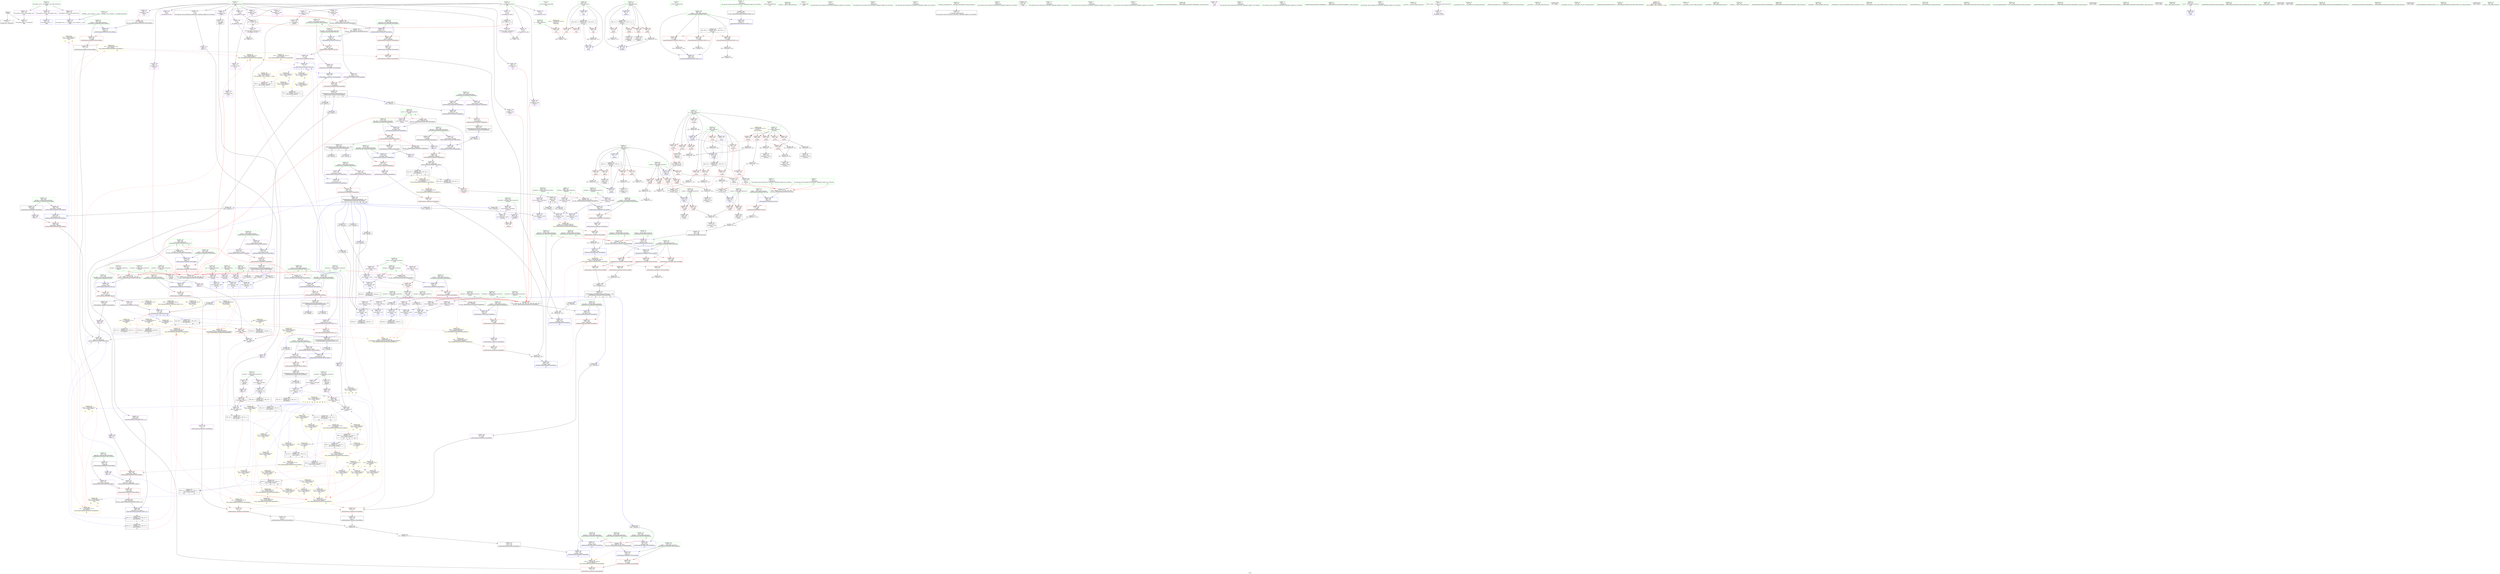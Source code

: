 digraph "SVFG" {
	label="SVFG";

	Node0x55db89349750 [shape=record,color=grey,label="{NodeID: 0\nNullPtr}"];
	Node0x55db89349750 -> Node0x55db8937e4d0[style=solid];
	Node0x55db89349750 -> Node0x55db8938b020[style=solid];
	Node0x55db893dab20 [shape=record,color=yellow,style=double,label="{NodeID: 941\n2V_2 = CSCHI(MR_2V_1)\npts\{110000 140000 \}\nCS[]|{<s0>31|<s1>31}}"];
	Node0x55db893dab20:s0 -> Node0x55db893c16f0[style=dashed,color=red];
	Node0x55db893dab20:s1 -> Node0x55db893c17d0[style=dashed,color=red];
	Node0x55db893a06d0 [shape=record,color=grey,label="{NodeID: 609\n563 = cmp(562, 502, )\n}"];
	Node0x55db89388820 [shape=record,color=red,label="{NodeID: 277\n422\<--380\n\<--n\n_Z5solvev\n}"];
	Node0x55db89388820 -> Node0x55db89385f30[style=solid];
	Node0x55db89379640 [shape=record,color=green,label="{NodeID: 111\n645\<--646\nretval\<--retval_field_insensitive\n_ZNK6ModIntILj1000000007EEplERKS0_\n}"];
	Node0x55db89379640 -> Node0x55db893866d0[style=solid];
	Node0x55db89379640 -> Node0x55db893867a0[style=solid];
	Node0x55db89382620 [shape=record,color=blue,label="{NodeID: 388\n625\<--623\nthis.addr\<--this\n_ZN6ModIntILj1000000007EEmLERKS0_\n}"];
	Node0x55db89382620 -> Node0x55db8938a3c0[style=dashed];
	Node0x55db8937db40 [shape=record,color=purple,label="{NodeID: 222\n446\<--398\ncoerce.dive23\<--ref.tmp20\n_Z5solvev\n}"];
	Node0x55db8937db40 -> Node0x55db8938d270[style=solid];
	Node0x55db8937a0b0 [shape=record,color=green,label="{NodeID: 56\n257\<--258\nn.addr\<--n.addr_field_insensitive\n_Z1Cii\n}"];
	Node0x55db8937a0b0 -> Node0x55db89387a50[style=solid];
	Node0x55db8937a0b0 -> Node0x55db89387b20[style=solid];
	Node0x55db8937a0b0 -> Node0x55db8938c300[style=solid];
	Node0x55db8940a4d0 [shape=record,color=black,label="{NodeID: 997\n635 = PHI(193, )\n}"];
	Node0x55db8940a4d0 -> Node0x55db893827c0[style=solid];
	Node0x55db8938b600 [shape=record,color=blue,label="{NodeID: 333\n89\<--136\ni\<--inc\n_Z5firstv\n}"];
	Node0x55db8938b600 -> Node0x55db893b6920[style=dashed];
	Node0x55db89380e00 [shape=record,color=purple,label="{NodeID: 167\n146\<--8\narrayidx11\<--fact\n_Z5firstv\n|{<s0>10}}"];
	Node0x55db89380e00:s0 -> Node0x55db8940adc0[style=solid,color=red];
	Node0x55db8936bd30 [shape=record,color=green,label="{NodeID: 1\n7\<--1\n__dso_handle\<--dummyObj\nGlob }"];
	Node0x55db893dacb0 [shape=record,color=yellow,style=double,label="{NodeID: 942\n2V_3 = CSCHI(MR_2V_2)\npts\{110000 140000 \}\nCS[]|{<s0>32}}"];
	Node0x55db893dacb0:s0 -> Node0x55db893bde00[style=dashed,color=red];
	Node0x55db893a0850 [shape=record,color=grey,label="{NodeID: 610\n539 = cmp(537, 538, )\n}"];
	Node0x55db893888f0 [shape=record,color=red,label="{NodeID: 278\n428\<--380\n\<--n\n_Z5solvev\n}"];
	Node0x55db893888f0 -> Node0x55db89385ab0[style=solid];
	Node0x55db89379710 [shape=record,color=green,label="{NodeID: 112\n647\<--648\nthis.addr\<--this.addr_field_insensitive\n_ZNK6ModIntILj1000000007EEplERKS0_\n}"];
	Node0x55db89379710 -> Node0x55db8938a560[style=solid];
	Node0x55db89379710 -> Node0x55db89382960[style=solid];
	Node0x55db893c5ae0 [shape=record,color=yellow,style=double,label="{NodeID: 721\n153V_1 = ENCHI(MR_153V_0)\npts\{5770000 \}\nFun[_ZN6ModIntILj1000000007EE4makeERKj]|{<s0>48}}"];
	Node0x55db893c5ae0:s0 -> Node0x55db8938b1f0[style=dashed,color=red];
	Node0x55db893826f0 [shape=record,color=blue,label="{NodeID: 389\n627\<--624\nr.addr\<--r\n_ZN6ModIntILj1000000007EEmLERKS0_\n}"];
	Node0x55db893826f0 -> Node0x55db8938a490[style=dashed];
	Node0x55db8937dc10 [shape=record,color=purple,label="{NodeID: 223\n462\<--400\ncoerce.dive35\<--ref.tmp30\n_Z5solvev\n}"];
	Node0x55db8937dc10 -> Node0x55db8938d5b0[style=solid];
	Node0x55db8937a180 [shape=record,color=green,label="{NodeID: 57\n259\<--260\nk.addr\<--k.addr_field_insensitive\n_Z1Cii\n}"];
	Node0x55db8937a180 -> Node0x55db89387bf0[style=solid];
	Node0x55db8937a180 -> Node0x55db89387cc0[style=solid];
	Node0x55db8937a180 -> Node0x55db8938c3d0[style=solid];
	Node0x55db8940a6a0 [shape=record,color=black,label="{NodeID: 998\n665 = PHI(556, )\n}"];
	Node0x55db8940a6a0 -> Node0x55db89382bd0[style=solid];
	Node0x55db8938b6d0 [shape=record,color=blue,label="{NodeID: 334\n95\<--69\ni5\<--\n_Z5firstv\n}"];
	Node0x55db8938b6d0 -> Node0x55db893be330[style=dashed];
	Node0x55db89380ed0 [shape=record,color=purple,label="{NodeID: 168\n267\<--8\narrayidx\<--fact\n_Z1Cii\n|{<s0>16}}"];
	Node0x55db89380ed0:s0 -> Node0x55db8940b930[style=solid,color=red];
	Node0x55db89375700 [shape=record,color=green,label="{NodeID: 2\n15\<--1\n_ZSt3cin\<--dummyObj\nGlob }"];
	Node0x55db893dae40 [shape=record,color=yellow,style=double,label="{NodeID: 943\n2V_8 = CSCHI(MR_2V_7)\npts\{110000 140000 \}\nCS[]|{<s0>37|<s1>37}}"];
	Node0x55db893dae40:s0 -> Node0x55db893c16f0[style=dashed,color=red];
	Node0x55db893dae40:s1 -> Node0x55db893c17d0[style=dashed,color=red];
	Node0x55db893a09d0 [shape=record,color=grey,label="{NodeID: 611\n604 = cmp(603, 307, )\n}"];
	Node0x55db893889c0 [shape=record,color=red,label="{NodeID: 279\n438\<--380\n\<--n\n_Z5solvev\n}"];
	Node0x55db893889c0 -> Node0x55db8939fdd0[style=solid];
	Node0x55db893797e0 [shape=record,color=green,label="{NodeID: 113\n649\<--650\nr.addr\<--r.addr_field_insensitive\n_ZNK6ModIntILj1000000007EEplERKS0_\n}"];
	Node0x55db893797e0 -> Node0x55db8938a630[style=solid];
	Node0x55db893797e0 -> Node0x55db89382a30[style=solid];
	Node0x55db893c5bc0 [shape=record,color=yellow,style=double,label="{NodeID: 722\n2V_1 = ENCHI(MR_2V_0)\npts\{110000 140000 \}\nFun[_ZN6ModIntILj1000000007EE4makeERKj]|{<s0>48}}"];
	Node0x55db893c5bc0:s0 -> Node0x55db8938b1f0[style=dashed,color=red];
	Node0x55db893827c0 [shape=record,color=blue,label="{NodeID: 390\n636\<--635\ncoerce.dive\<--call\n_ZN6ModIntILj1000000007EEmLERKS0_\n}"];
	Node0x55db893827c0 -> Node0x55db8938ad80[style=dashed];
	Node0x55db8937dce0 [shape=record,color=purple,label="{NodeID: 224\n464\<--400\nv\<--ref.tmp30\n_Z5solvev\n}"];
	Node0x55db8937dce0 -> Node0x55db89389110[style=solid];
	Node0x55db8937a250 [shape=record,color=green,label="{NodeID: 58\n261\<--262\nref.tmp\<--ref.tmp_field_insensitive\n_Z1Cii\n|{|<s1>17}}"];
	Node0x55db8937a250 -> Node0x55db8937cf10[style=solid];
	Node0x55db8937a250:s1 -> Node0x55db8940b930[style=solid,color=red];
	Node0x55db8940a7e0 [shape=record,color=black,label="{NodeID: 999\n667 = PHI(574, )\n}"];
	Node0x55db8940a7e0 -> Node0x55db89382ca0[style=solid];
	Node0x55db8938b7a0 [shape=record,color=blue,label="{NodeID: 335\n150\<--147\ncoerce.dive13\<--call12\n_Z5firstv\n}"];
	Node0x55db8938b7a0 -> Node0x55db8938ab10[style=dashed];
	Node0x55db8938b7a0 -> Node0x55db893b6700[style=dashed];
	Node0x55db89380fa0 [shape=record,color=purple,label="{NodeID: 169\n326\<--8\narrayidx\<--fact\n_Z4calci\n|{<s0>20}}"];
	Node0x55db89380fa0:s0 -> Node0x55db8940bfa0[style=solid,color=red];
	Node0x55db89375790 [shape=record,color=green,label="{NodeID: 3\n16\<--1\n_ZSt4cout\<--dummyObj\nGlob }"];
	Node0x55db893dafd0 [shape=record,color=yellow,style=double,label="{NodeID: 944\n2V_9 = CSCHI(MR_2V_8)\npts\{110000 140000 \}\nCS[]|{<s0>38}}"];
	Node0x55db893dafd0:s0 -> Node0x55db893c44e0[style=dashed,color=red];
	Node0x55db893a0b50 [shape=record,color=grey,label="{NodeID: 612\n608 = cmp(607, 307, )\n}"];
	Node0x55db89388a90 [shape=record,color=red,label="{NodeID: 280\n442\<--380\n\<--n\n_Z5solvev\n}"];
	Node0x55db89388a90 -> Node0x55db8939fc50[style=solid];
	Node0x55db893798b0 [shape=record,color=green,label="{NodeID: 114\n651\<--652\nref.tmp\<--ref.tmp_field_insensitive\n_ZNK6ModIntILj1000000007EEplERKS0_\n|{|<s1>55}}"];
	Node0x55db893798b0 -> Node0x55db89382bd0[style=solid];
	Node0x55db893798b0:s1 -> Node0x55db8940ca60[style=solid,color=red];
	Node0x55db893c5cd0 [shape=record,color=yellow,style=double,label="{NodeID: 723\n156V_1 = ENCHI(MR_156V_0)\npts\{203 488 652 \}\nFun[_ZN6ModIntILj1000000007EE4makeERKj]}"];
	Node0x55db893c5cd0 -> Node0x55db89389ee0[style=dashed];
	Node0x55db89382890 [shape=record,color=blue, style = dotted,label="{NodeID: 391\n697\<--699\noffset_0\<--dummyVal\n_ZN6ModIntILj1000000007EEmLERKS0_\n|{<s0>50|<s1>50|<s2>51}}"];
	Node0x55db89382890:s0 -> Node0x55db893b9770[style=dashed,color=blue];
	Node0x55db89382890:s1 -> Node0x55db893baba0[style=dashed,color=blue];
	Node0x55db89382890:s2 -> Node0x55db893b9c70[style=dashed,color=blue];
	Node0x55db8937ddb0 [shape=record,color=purple,label="{NodeID: 225\n510\<--481\ncoerce.dive\<--retval\n_ZNK6ModIntILj1000000007EEmiERKS0_\n}"];
	Node0x55db8937ddb0 -> Node0x55db8938da90[style=solid];
	Node0x55db8937a320 [shape=record,color=green,label="{NodeID: 59\n285\<--286\n_Z4calci\<--_Z4calci_field_insensitive\n}"];
	Node0x55db8940a920 [shape=record,color=black,label="{NodeID: 1000\n479 = PHI(412, 427, 441, )\n0th arg _ZNK6ModIntILj1000000007EEmiERKS0_ }"];
	Node0x55db8940a920 -> Node0x55db8938d680[style=solid];
	Node0x55db8938b870 [shape=record,color=blue, style = dotted,label="{NodeID: 336\n688\<--690\noffset_0\<--dummyVal\n_Z5firstv\n}"];
	Node0x55db8938b870 -> Node0x55db893b6610[style=dashed];
	Node0x55db89381070 [shape=record,color=purple,label="{NodeID: 170\n412\<--8\narrayidx\<--fact\n_Z5solvev\n|{<s0>31}}"];
	Node0x55db89381070:s0 -> Node0x55db8940a920[style=solid,color=red];
	Node0x55db89375a40 [shape=record,color=green,label="{NodeID: 4\n17\<--1\n.str\<--dummyObj\nGlob }"];
	Node0x55db893db160 [shape=record,color=yellow,style=double,label="{NodeID: 945\n2V_10 = CSCHI(MR_2V_9)\npts\{110000 140000 \}\nCS[]|{<s0>47}}"];
	Node0x55db893db160:s0 -> Node0x55db893bbad0[style=dashed,color=blue];
	Node0x55db893a0cd0 [shape=record,color=grey,label="{NodeID: 613\n58 = cmp(52, 57, )\n}"];
	Node0x55db89388b60 [shape=record,color=red,label="{NodeID: 281\n457\<--380\n\<--n\n_Z5solvev\n}"];
	Node0x55db89388b60 -> Node0x55db893857b0[style=solid];
	Node0x55db8937e300 [shape=record,color=green,label="{NodeID: 115\n653\<--654\nref.tmp2\<--ref.tmp2_field_insensitive\n_ZNK6ModIntILj1000000007EEplERKS0_\n|{|<s1>54}}"];
	Node0x55db8937e300 -> Node0x55db89382b00[style=solid];
	Node0x55db8937e300:s1 -> Node0x55db8940b310[style=solid,color=red];
	Node0x55db89382960 [shape=record,color=blue,label="{NodeID: 392\n647\<--643\nthis.addr\<--this\n_ZNK6ModIntILj1000000007EEplERKS0_\n}"];
	Node0x55db89382960 -> Node0x55db8938a560[style=dashed];
	Node0x55db8937de80 [shape=record,color=purple,label="{NodeID: 226\n512\<--481\ncoerce.dive7\<--retval\n_ZNK6ModIntILj1000000007EEmiERKS0_\n}"];
	Node0x55db8937de80 -> Node0x55db89389520[style=solid];
	Node0x55db8937a420 [shape=record,color=green,label="{NodeID: 60\n289\<--290\nretval\<--retval_field_insensitive\n_Z4calci\n|{|<s1>18|<s2>23|<s3>25}}"];
	Node0x55db8937a420 -> Node0x55db8937cfe0[style=solid];
	Node0x55db8937a420:s1 -> Node0x55db8940c5c0[style=solid,color=red];
	Node0x55db8937a420:s2 -> Node0x55db8940b690[style=solid,color=red];
	Node0x55db8937a420:s3 -> Node0x55db8940b690[style=solid,color=red];
	Node0x55db8940ac00 [shape=record,color=black,label="{NodeID: 1001\n480 = PHI(386, 390, 394, )\n1st arg _ZNK6ModIntILj1000000007EEmiERKS0_ }"];
	Node0x55db8940ac00 -> Node0x55db8938d750[style=solid];
	Node0x55db8938b940 [shape=record,color=blue,label="{NodeID: 337\n95\<--160\ni5\<--inc17\n_Z5firstv\n}"];
	Node0x55db8938b940 -> Node0x55db893be330[style=dashed];
	Node0x55db89381140 [shape=record,color=purple,label="{NodeID: 171\n427\<--8\narrayidx7\<--fact\n_Z5solvev\n|{<s0>33}}"];
	Node0x55db89381140:s0 -> Node0x55db8940a920[style=solid,color=red];
	Node0x55db89375ad0 [shape=record,color=green,label="{NodeID: 5\n20\<--1\n\<--dummyObj\nCan only get source location for instruction, argument, global var or function.}"];
	Node0x55db893db2f0 [shape=record,color=yellow,style=double,label="{NodeID: 946\n2V_7 = CSCHI(MR_2V_6)\npts\{110000 140000 \}\nCS[]|{<s0>36}}"];
	Node0x55db893db2f0:s0 -> Node0x55db893c44e0[style=dashed,color=red];
	Node0x55db893b6920 [shape=record,color=black,label="{NodeID: 614\nMR_9V_3 = PHI(MR_9V_4, MR_9V_2, )\npts\{90 \}\n}"];
	Node0x55db893b6920 -> Node0x55db89386ae0[style=dashed];
	Node0x55db893b6920 -> Node0x55db89386bb0[style=dashed];
	Node0x55db893b6920 -> Node0x55db89386c80[style=dashed];
	Node0x55db893b6920 -> Node0x55db89386d50[style=dashed];
	Node0x55db893b6920 -> Node0x55db89386e20[style=dashed];
	Node0x55db893b6920 -> Node0x55db8938b600[style=dashed];
	Node0x55db89388c30 [shape=record,color=red,label="{NodeID: 282\n406\<--382\n\<--k\n_Z5solvev\n}"];
	Node0x55db89388c30 -> Node0x55db8939fad0[style=solid];
	Node0x55db8937e3d0 [shape=record,color=green,label="{NodeID: 116\n21\<--673\n_GLOBAL__sub_I_yosupot_1_1.cpp\<--_GLOBAL__sub_I_yosupot_1_1.cpp_field_insensitive\n}"];
	Node0x55db8937e3d0 -> Node0x55db8938af20[style=solid];
	Node0x55db89382a30 [shape=record,color=blue,label="{NodeID: 393\n649\<--644\nr.addr\<--r\n_ZNK6ModIntILj1000000007EEplERKS0_\n}"];
	Node0x55db89382a30 -> Node0x55db8938a630[style=dashed];
	Node0x55db8937df50 [shape=record,color=purple,label="{NodeID: 227\n496\<--495\nv\<--this1\n_ZNK6ModIntILj1000000007EEmiERKS0_\n}"];
	Node0x55db8937df50 -> Node0x55db89389380[style=solid];
	Node0x55db8937a4f0 [shape=record,color=green,label="{NodeID: 61\n291\<--292\nn.addr\<--n.addr_field_insensitive\n_Z4calci\n}"];
	Node0x55db8937a4f0 -> Node0x55db89387e60[style=solid];
	Node0x55db8937a4f0 -> Node0x55db89387f30[style=solid];
	Node0x55db8937a4f0 -> Node0x55db89388000[style=solid];
	Node0x55db8937a4f0 -> Node0x55db893880d0[style=solid];
	Node0x55db8937a4f0 -> Node0x55db8938c640[style=solid];
	Node0x55db8940adc0 [shape=record,color=black,label="{NodeID: 1002\n227 = PHI(146, )\n0th arg _ZN6ModIntILj1000000007EE3invERKS0_ }"];
	Node0x55db8940adc0 -> Node0x55db8938c090[style=solid];
	Node0x55db8938ba10 [shape=record,color=blue,label="{NodeID: 338\n167\<--165\nthis.addr\<--this\n_ZN6ModIntILj1000000007EEC2Ex\n}"];
	Node0x55db8938ba10 -> Node0x55db89387230[style=dashed];
	Node0x55db89381210 [shape=record,color=purple,label="{NodeID: 172\n441\<--8\narrayidx17\<--fact\n_Z5solvev\n|{<s0>37}}"];
	Node0x55db89381210:s0 -> Node0x55db8940a920[style=solid,color=red];
	Node0x55db89375b60 [shape=record,color=green,label="{NodeID: 6\n69\<--1\n\<--dummyObj\nCan only get source location for instruction, argument, global var or function.}"];
	Node0x55db893db480 [shape=record,color=yellow,style=double,label="{NodeID: 947\n13V_2 = CSCHI(MR_13V_1)\npts\{110000 \}\nCS[]|{<s0>31|<s1>33|<s2>37}}"];
	Node0x55db893db480:s0 -> Node0x55db893dacb0[style=dashed,color=blue];
	Node0x55db893db480:s1 -> Node0x55db893d9730[style=dashed,color=blue];
	Node0x55db893db480:s2 -> Node0x55db893dafd0[style=dashed,color=blue];
	Node0x55db893b6a10 [shape=record,color=black,label="{NodeID: 615\nMR_13V_3 = PHI(MR_13V_5, MR_13V_2, )\npts\{110000 \}\n|{|<s1>8}}"];
	Node0x55db893b6a10 -> Node0x55db893b6110[style=dashed];
	Node0x55db893b6a10:s1 -> Node0x55db893c44e0[style=dashed,color=red];
	Node0x55db89388d00 [shape=record,color=red,label="{NodeID: 283\n410\<--382\n\<--k\n_Z5solvev\n}"];
	Node0x55db89388d00 -> Node0x55db8937ff60[style=solid];
	Node0x55db8937e4d0 [shape=record,color=black,label="{NodeID: 117\n2\<--3\ndummyVal\<--dummyVal\n}"];
	Node0x55db89382b00 [shape=record,color=blue,label="{NodeID: 394\n653\<--663\nref.tmp2\<--add\n_ZNK6ModIntILj1000000007EEplERKS0_\n|{<s0>54}}"];
	Node0x55db89382b00:s0 -> Node0x55db893c3940[style=dashed,color=red];
	Node0x55db8937e020 [shape=record,color=purple,label="{NodeID: 228\n499\<--498\nv4\<--\n_ZNK6ModIntILj1000000007EEmiERKS0_\n}"];
	Node0x55db8937e020 -> Node0x55db89389450[style=solid];
	Node0x55db8937a5c0 [shape=record,color=green,label="{NodeID: 62\n293\<--294\ni\<--i_field_insensitive\n_Z4calci\n}"];
	Node0x55db8937a5c0 -> Node0x55db893881a0[style=solid];
	Node0x55db8937a5c0 -> Node0x55db89388270[style=solid];
	Node0x55db8937a5c0 -> Node0x55db89388340[style=solid];
	Node0x55db8937a5c0 -> Node0x55db89388410[style=solid];
	Node0x55db8937a5c0 -> Node0x55db893884e0[style=solid];
	Node0x55db8937a5c0 -> Node0x55db8938c710[style=solid];
	Node0x55db8937a5c0 -> Node0x55db8938ca50[style=solid];
	Node0x55db8940aed0 [shape=record,color=black,label="{NodeID: 1003\n643 = PHI(366, )\n0th arg _ZNK6ModIntILj1000000007EEplERKS0_ }"];
	Node0x55db8940aed0 -> Node0x55db89382960[style=solid];
	Node0x55db8938bae0 [shape=record,color=blue,label="{NodeID: 339\n169\<--166\nv.addr\<--v\n_ZN6ModIntILj1000000007EEC2Ex\n}"];
	Node0x55db8938bae0 -> Node0x55db89387300[style=dashed];
	Node0x55db893812e0 [shape=record,color=purple,label="{NodeID: 173\n682\<--9\noffset_0\<--\n}"];
	Node0x55db893812e0 -> Node0x55db8938b2c0[style=solid];
	Node0x55db89375bf0 [shape=record,color=green,label="{NodeID: 7\n100\<--1\n\<--dummyObj\nCan only get source location for instruction, argument, global var or function.|{<s0>5|<s1>24|<s2>49}}"];
	Node0x55db89375bf0:s0 -> Node0x55db8940c810[style=solid,color=red];
	Node0x55db89375bf0:s1 -> Node0x55db8940c810[style=solid,color=red];
	Node0x55db89375bf0:s2 -> Node0x55db8940c810[style=solid,color=red];
	Node0x55db893db5e0 [shape=record,color=yellow,style=double,label="{NodeID: 948\n15V_2 = CSCHI(MR_15V_1)\npts\{140000 \}\nCS[]|{<s0>31|<s1>33|<s2>37}}"];
	Node0x55db893db5e0:s0 -> Node0x55db893dacb0[style=dashed,color=blue];
	Node0x55db893db5e0:s1 -> Node0x55db893d9730[style=dashed,color=blue];
	Node0x55db893db5e0:s2 -> Node0x55db893dafd0[style=dashed,color=blue];
	Node0x55db893b6f10 [shape=record,color=black,label="{NodeID: 616\nMR_15V_2 = PHI(MR_15V_3, MR_15V_1, )\npts\{140000 \}\n|{|<s1>8}}"];
	Node0x55db893b6f10 -> Node0x55db893b6610[style=dashed];
	Node0x55db893b6f10:s1 -> Node0x55db893c44e0[style=dashed,color=red];
	Node0x55db89388dd0 [shape=record,color=red,label="{NodeID: 284\n413\<--382\n\<--k\n_Z5solvev\n|{<s0>30}}"];
	Node0x55db89388dd0:s0 -> Node0x55db8940c470[style=solid,color=red];
	Node0x55db8937e5d0 [shape=record,color=black,label="{NodeID: 118\n9\<--8\n\<--fact\nCan only get source location for instruction, argument, global var or function.}"];
	Node0x55db8937e5d0 -> Node0x55db893812e0[style=solid];
	Node0x55db893c60e0 [shape=record,color=yellow,style=double,label="{NodeID: 727\n2V_1 = ENCHI(MR_2V_0)\npts\{110000 140000 \}\nFun[_ZN6ModIntILj1000000007EEmLERKS0_]|{<s0>52}}"];
	Node0x55db893c60e0:s0 -> Node0x55db893c44e0[style=dashed,color=red];
	Node0x55db89382bd0 [shape=record,color=blue,label="{NodeID: 395\n651\<--665\nref.tmp\<--call\n_ZNK6ModIntILj1000000007EEplERKS0_\n|{<s0>55}}"];
	Node0x55db89382bd0:s0 -> Node0x55db893c5cd0[style=dashed,color=red];
	Node0x55db8937e0f0 [shape=record,color=purple,label="{NodeID: 229\n584\<--576\nv\<--retval\n_ZN6ModIntILj1000000007EE4makeERKj\n}"];
	Node0x55db8937e0f0 -> Node0x55db893822e0[style=solid];
	Node0x55db8937a690 [shape=record,color=green,label="{NodeID: 63\n295\<--296\nref.tmp\<--ref.tmp_field_insensitive\n_Z4calci\n|{|<s1>23}}"];
	Node0x55db8937a690 -> Node0x55db8937d0b0[style=solid];
	Node0x55db8937a690:s1 -> Node0x55db8940b7e0[style=solid,color=red];
	Node0x55db8940afe0 [shape=record,color=black,label="{NodeID: 1004\n644 = PHI(367, )\n1st arg _ZNK6ModIntILj1000000007EEplERKS0_ }"];
	Node0x55db8940afe0 -> Node0x55db89382a30[style=solid];
	Node0x55db893c2940 [shape=record,color=yellow,style=double,label="{NodeID: 672\n13V_1 = ENCHI(MR_13V_0)\npts\{110000 \}\nFun[_ZN6ModIntILj1000000007EE3invERKS0_]|{|<s1>15}}"];
	Node0x55db893c2940 -> Node0x55db8938abe0[style=dashed];
	Node0x55db893c2940:s1 -> Node0x55db893ba170[style=dashed,color=red];
	Node0x55db8938bbb0 [shape=record,color=blue,label="{NodeID: 340\n171\<--181\nref.tmp\<--conv\n_ZN6ModIntILj1000000007EEC2Ex\n|{<s0>12}}"];
	Node0x55db8938bbb0:s0 -> Node0x55db893c3940[style=dashed,color=red];
	Node0x55db893813b0 [shape=record,color=purple,label="{NodeID: 174\n74\<--12\n\<--iFac\n__cxx_global_var_init.2\n}"];
	Node0x55db893813b0 -> Node0x55db8939a300[style=solid];
	Node0x55db89376430 [shape=record,color=green,label="{NodeID: 8\n105\<--1\n\<--dummyObj\nCan only get source location for instruction, argument, global var or function.}"];
	Node0x55db893b7410 [shape=record,color=black,label="{NodeID: 617\nMR_19V_2 = PHI(MR_19V_3, MR_19V_1, )\npts\{920000 \}\n}"];
	Node0x55db893b7410 -> Node0x55db8938b460[style=dashed];
	Node0x55db89388ea0 [shape=record,color=red,label="{NodeID: 285\n424\<--382\n\<--k\n_Z5solvev\n}"];
	Node0x55db89388ea0 -> Node0x55db89386230[style=solid];
	Node0x55db8937e6d0 [shape=record,color=black,label="{NodeID: 119\n32\<--33\n\<--_ZNSt8ios_base4InitD1Ev\nCan only get source location for instruction, argument, global var or function.}"];
	Node0x55db893c61f0 [shape=record,color=yellow,style=double,label="{NodeID: 728\n72V_1 = ENCHI(MR_72V_0)\npts\{5930000 5950000 \}\nFun[_ZN6ModIntILj1000000007EEmLERKS0_]|{|<s1>52|<s2>52}}"];
	Node0x55db893c61f0 -> Node0x55db89382890[style=dashed];
	Node0x55db893c61f0:s1 -> Node0x55db893c4400[style=dashed,color=red];
	Node0x55db893c61f0:s2 -> Node0x55db893c4790[style=dashed,color=red];
	Node0x55db89382ca0 [shape=record,color=blue,label="{NodeID: 396\n668\<--667\ncoerce.dive\<--call4\n_ZNK6ModIntILj1000000007EEplERKS0_\n}"];
	Node0x55db89382ca0 -> Node0x55db8938a8a0[style=dashed];
	Node0x55db8937e1c0 [shape=record,color=purple,label="{NodeID: 230\n586\<--576\ncoerce.dive\<--retval\n_ZN6ModIntILj1000000007EE4makeERKj\n}"];
	Node0x55db8937e1c0 -> Node0x55db89389fb0[style=solid];
	Node0x55db8937a760 [shape=record,color=green,label="{NodeID: 64\n297\<--298\nref.tmp1\<--ref.tmp1_field_insensitive\n_Z4calci\n|{|<s1>22}}"];
	Node0x55db8937a760 -> Node0x55db8937d180[style=solid];
	Node0x55db8937a760:s1 -> Node0x55db8940b930[style=solid,color=red];
	Node0x55db8940b0f0 [shape=record,color=black,label="{NodeID: 1005\n590 = PHI(240, )\n0th arg _Z3powI6ModIntILj1000000007EEET_S2_x }"];
	Node0x55db8940b0f0 -> Node0x55db893823b0[style=solid];
	Node0x55db893c2a20 [shape=record,color=yellow,style=double,label="{NodeID: 673\n15V_1 = ENCHI(MR_15V_0)\npts\{140000 \}\nFun[_ZN6ModIntILj1000000007EE3invERKS0_]|{<s0>15}}"];
	Node0x55db893c2a20:s0 -> Node0x55db893ba170[style=dashed,color=red];
	Node0x55db8938bc80 [shape=record,color=blue,label="{NodeID: 341\n176\<--183\nv2\<--call\n_ZN6ModIntILj1000000007EEC2Ex\n|{<s0>5|<s1>7|<s2>18|<s3>21|<s4>24|<s5>49}}"];
	Node0x55db8938bc80:s0 -> Node0x55db893d8e30[style=dashed,color=blue];
	Node0x55db8938bc80:s1 -> Node0x55db893d85e0[style=dashed,color=blue];
	Node0x55db8938bc80:s2 -> Node0x55db893bc500[style=dashed,color=blue];
	Node0x55db8938bc80:s3 -> Node0x55db893da060[style=dashed,color=blue];
	Node0x55db8938bc80:s4 -> Node0x55db893da5c0[style=dashed,color=blue];
	Node0x55db8938bc80:s5 -> Node0x55db893b9770[style=dashed,color=blue];
	Node0x55db89381480 [shape=record,color=purple,label="{NodeID: 175\n79\<--12\n\<--iFac\n__cxx_global_var_init.2\n}"];
	Node0x55db893764f0 [shape=record,color=green,label="{NodeID: 9\n106\<--1\n\<--dummyObj\nCan only get source location for instruction, argument, global var or function.}"];
	Node0x55db893b7910 [shape=record,color=black,label="{NodeID: 618\nMR_21V_2 = PHI(MR_21V_3, MR_21V_1, )\npts\{940000 \}\n|{<s0>7}}"];
	Node0x55db893b7910:s0 -> Node0x55db8938bc80[style=dashed,color=red];
	Node0x55db89388f70 [shape=record,color=red,label="{NodeID: 286\n430\<--382\n\<--k\n_Z5solvev\n}"];
	Node0x55db89388f70 -> Node0x55db8939f950[style=solid];
	Node0x55db8937e7d0 [shape=record,color=black,label="{NodeID: 120\n525\<--69\nmain_ret\<--\nmain\n}"];
	Node0x55db89386300 [shape=record,color=purple,label="{NodeID: 231\n619\<--592\ncoerce.dive3\<--retval\n_Z3powI6ModIntILj1000000007EEET_S2_x\n}"];
	Node0x55db89386300 -> Node0x55db8938a2f0[style=solid];
	Node0x55db8937a830 [shape=record,color=green,label="{NodeID: 65\n299\<--300\nref.tmp2\<--ref.tmp2_field_insensitive\n_Z4calci\n|{|<s1>20}}"];
	Node0x55db8937a830 -> Node0x55db8937d250[style=solid];
	Node0x55db8937a830:s1 -> Node0x55db8940b930[style=solid,color=red];
	Node0x55db8940b200 [shape=record,color=black,label="{NodeID: 1006\n591 = PHI(242, )\n1st arg _Z3powI6ModIntILj1000000007EEET_S2_x }"];
	Node0x55db8940b200 -> Node0x55db89382480[style=solid];
	Node0x55db8938bd50 [shape=record,color=blue,label="{NodeID: 342\n198\<--194\nthis.addr\<--this\n_ZNK6ModIntILj1000000007EEmlERKS0_\n}"];
	Node0x55db8938bd50 -> Node0x55db893873d0[style=dashed];
	Node0x55db89381550 [shape=record,color=purple,label="{NodeID: 176\n80\<--12\n\<--iFac\n__cxx_global_var_init.2\n}"];
	Node0x55db89381550 -> Node0x55db893a0550[style=solid];
	Node0x55db893765f0 [shape=record,color=green,label="{NodeID: 10\n110\<--1\n\<--dummyObj\nCan only get source location for instruction, argument, global var or function.}"];
	Node0x55db893b7e10 [shape=record,color=black,label="{NodeID: 619\nMR_78V_6 = PHI(MR_78V_5, MR_78V_3, )\npts\{2900000 \}\n}"];
	Node0x55db893b7e10 -> Node0x55db893885b0[style=dashed];
	Node0x55db89389040 [shape=record,color=red,label="{NodeID: 287\n444\<--382\n\<--k\n_Z5solvev\n|{<s0>34}}"];
	Node0x55db89389040:s0 -> Node0x55db8940cfe0[style=solid,color=red];
	Node0x55db8937e8a0 [shape=record,color=black,label="{NodeID: 121\n103\<--87\n\<--ref.tmp\n_Z5firstv\n}"];
	Node0x55db8937e8a0 -> Node0x55db89382140[style=solid];
	Node0x55db89386390 [shape=record,color=purple,label="{NodeID: 232\n598\<--594\ncoerce.dive\<--x\n_Z3powI6ModIntILj1000000007EEET_S2_x\n}"];
	Node0x55db89386390 -> Node0x55db893823b0[style=solid];
	Node0x55db8937a900 [shape=record,color=green,label="{NodeID: 66\n301\<--302\nref.tmp7\<--ref.tmp7_field_insensitive\n_Z4calci\n|{<s0>21|<s1>22}}"];
	Node0x55db8937a900:s0 -> Node0x55db8940c5c0[style=solid,color=red];
	Node0x55db8937a900:s1 -> Node0x55db8940bfa0[style=solid,color=red];
	Node0x55db8940b310 [shape=record,color=black,label="{NodeID: 1007\n557 = PHI(171, 491, 489, 653, )\n0th arg _ZN6ModIntILj1000000007EE5normSERKj }"];
	Node0x55db8940b310 -> Node0x55db8938ddd0[style=solid];
	Node0x55db8938be20 [shape=record,color=blue,label="{NodeID: 343\n200\<--195\nr.addr\<--r\n_ZNK6ModIntILj1000000007EEmlERKS0_\n}"];
	Node0x55db8938be20 -> Node0x55db893874a0[style=dashed];
	Node0x55db89381620 [shape=record,color=purple,label="{NodeID: 177\n154\<--12\narrayidx15\<--iFac\n_Z5firstv\n}"];
	Node0x55db89381620 -> Node0x55db8937eff0[style=solid];
	Node0x55db893766f0 [shape=record,color=green,label="{NodeID: 11\n114\<--1\n\<--dummyObj\nCan only get source location for instruction, argument, global var or function.}"];
	Node0x55db893dbb40 [shape=record,color=yellow,style=double,label="{NodeID: 952\n2V_2 = CSCHI(MR_2V_1)\npts\{110000 140000 \}\nCS[]|{<s0>13|<s1>43|<s2>43|<s3>55}}"];
	Node0x55db893dbb40:s0 -> Node0x55db893d91d0[style=dashed,color=blue];
	Node0x55db893dbb40:s1 -> Node0x55db893db480[style=dashed,color=blue];
	Node0x55db893dbb40:s2 -> Node0x55db893db5e0[style=dashed,color=blue];
	Node0x55db893dbb40:s3 -> Node0x55db893dc500[style=dashed,color=blue];
	Node0x55db893b8310 [shape=record,color=black,label="{NodeID: 620\nMR_88V_3 = PHI(MR_88V_2, MR_88V_1, )\npts\{3040000 \}\n}"];
	Node0x55db89389110 [shape=record,color=red,label="{NodeID: 288\n465\<--464\n\<--v\n_Z5solvev\n}"];
	Node0x55db8937e970 [shape=record,color=black,label="{NodeID: 122\n132\<--91\n\<--ref.tmp1\n_Z5firstv\n}"];
	Node0x55db8937e970 -> Node0x55db8937c2e0[style=solid];
	Node0x55db89386460 [shape=record,color=purple,label="{NodeID: 233\n636\<--629\ncoerce.dive\<--ref.tmp\n_ZN6ModIntILj1000000007EEmLERKS0_\n}"];
	Node0x55db89386460 -> Node0x55db893827c0[style=solid];
	Node0x55db8937a9d0 [shape=record,color=green,label="{NodeID: 67\n303\<--304\nref.tmp13\<--ref.tmp13_field_insensitive\n_Z4calci\n|{<s0>24|<s1>25}}"];
	Node0x55db8937a9d0:s0 -> Node0x55db8940c5c0[style=solid,color=red];
	Node0x55db8937a9d0:s1 -> Node0x55db8940b7e0[style=solid,color=red];
	Node0x55db8940b690 [shape=record,color=black,label="{NodeID: 1008\n356 = PHI(289, 289, )\n0th arg _ZN6ModIntILj1000000007EEpLERKS0_ }"];
	Node0x55db8940b690 -> Node0x55db8938cb20[style=solid];
	Node0x55db8938bef0 [shape=record,color=blue,label="{NodeID: 344\n202\<--216\nref.tmp\<--conv4\n_ZNK6ModIntILj1000000007EEmlERKS0_\n|{<s0>13}}"];
	Node0x55db8938bef0:s0 -> Node0x55db893c5cd0[style=dashed,color=red];
	Node0x55db893816f0 [shape=record,color=purple,label="{NodeID: 178\n270\<--12\narrayidx2\<--iFac\n_Z1Cii\n|{<s0>16}}"];
	Node0x55db893816f0:s0 -> Node0x55db8940bfa0[style=solid,color=red];
	Node0x55db893767f0 [shape=record,color=green,label="{NodeID: 12\n179\<--1\n\<--dummyObj\nCan only get source location for instruction, argument, global var or function.}"];
	Node0x55db893b8810 [shape=record,color=black,label="{NodeID: 621\nMR_2V_8 = PHI(MR_2V_7, MR_2V_2, )\npts\{110000 140000 \}\n|{<s0>30|<s1>32}}"];
	Node0x55db893b8810:s0 -> Node0x55db893dab20[style=dashed,color=blue];
	Node0x55db893b8810:s1 -> Node0x55db893d95a0[style=dashed,color=blue];
	Node0x55db893891e0 [shape=record,color=red,label="{NodeID: 289\n495\<--483\nthis1\<--this.addr\n_ZNK6ModIntILj1000000007EEmiERKS0_\n}"];
	Node0x55db893891e0 -> Node0x55db8937df50[style=solid];
	Node0x55db8937ea40 [shape=record,color=black,label="{NodeID: 123\n156\<--97\n\<--ref.tmp9\n_Z5firstv\n}"];
	Node0x55db8937ea40 -> Node0x55db8937c480[style=solid];
	Node0x55db89386530 [shape=record,color=purple,label="{NodeID: 234\n697\<--638\noffset_0\<--\n}"];
	Node0x55db89386530 -> Node0x55db89382890[style=solid];
	Node0x55db8937aaa0 [shape=record,color=green,label="{NodeID: 68\n337\<--338\n_ZN6ModIntILj1000000007EEpLERKS0_\<--_ZN6ModIntILj1000000007EEpLERKS0__field_insensitive\n}"];
	Node0x55db8940b7e0 [shape=record,color=black,label="{NodeID: 1009\n357 = PHI(295, 303, )\n1st arg _ZN6ModIntILj1000000007EEpLERKS0_ }"];
	Node0x55db8940b7e0 -> Node0x55db8938cbf0[style=solid];
	Node0x55db8938bfc0 [shape=record,color=blue,label="{NodeID: 345\n221\<--218\ncoerce.dive\<--call\n_ZNK6ModIntILj1000000007EEmlERKS0_\n}"];
	Node0x55db8938bfc0 -> Node0x55db89387710[style=dashed];
	Node0x55db893817c0 [shape=record,color=purple,label="{NodeID: 179\n278\<--12\narrayidx4\<--iFac\n_Z1Cii\n|{<s0>17}}"];
	Node0x55db893817c0:s0 -> Node0x55db8940bfa0[style=solid,color=red];
	Node0x55db893768f0 [shape=record,color=green,label="{NodeID: 13\n242\<--1\n\<--dummyObj\nCan only get source location for instruction, argument, global var or function.|{<s0>15}}"];
	Node0x55db893768f0:s0 -> Node0x55db8940b200[style=solid,color=red];
	Node0x55db893b8d40 [shape=record,color=black,label="{NodeID: 622\nMR_2V_2 = PHI(MR_2V_3, MR_2V_1, )\npts\{110000 140000 \}\n|{<s0>3}}"];
	Node0x55db893b8d40:s0 -> Node0x55db8938b1f0[style=dashed,color=red];
	Node0x55db893892b0 [shape=record,color=red,label="{NodeID: 290\n498\<--485\n\<--r.addr\n_ZNK6ModIntILj1000000007EEmiERKS0_\n}"];
	Node0x55db893892b0 -> Node0x55db8937e020[style=solid];
	Node0x55db8937eb10 [shape=record,color=black,label="{NodeID: 124\n118\<--117\nidxprom\<--sub\n_Z5firstv\n}"];
	Node0x55db893c66b0 [shape=record,color=yellow,style=double,label="{NodeID: 733\n17V_1 = ENCHI(MR_17V_0)\npts\{880000 \}\nFun[_Z5firstv]|{<s0>5}}"];
	Node0x55db893c66b0:s0 -> Node0x55db8938bc80[style=dashed,color=red];
	Node0x55db89386600 [shape=record,color=purple,label="{NodeID: 235\n698\<--639\noffset_0\<--\n}"];
	Node0x55db89386600 -> Node0x55db8938ad80[style=solid];
	Node0x55db8937aba0 [shape=record,color=green,label="{NodeID: 69\n358\<--359\nthis.addr\<--this.addr_field_insensitive\n_ZN6ModIntILj1000000007EEpLERKS0_\n}"];
	Node0x55db8937aba0 -> Node0x55db89388680[style=solid];
	Node0x55db8937aba0 -> Node0x55db8938cb20[style=solid];
	Node0x55db8940b930 [shape=record,color=black,label="{NodeID: 1010\n194 = PHI(119, 267, 261, 299, 297, 398, 396, 460, 633, )\n0th arg _ZNK6ModIntILj1000000007EEmlERKS0_ }"];
	Node0x55db8940b930 -> Node0x55db8938bd50[style=solid];
	Node0x55db8938c090 [shape=record,color=blue,label="{NodeID: 346\n230\<--227\nx.addr\<--x\n_ZN6ModIntILj1000000007EE3invERKS0_\n}"];
	Node0x55db8938c090 -> Node0x55db893877e0[style=dashed];
	Node0x55db89381890 [shape=record,color=purple,label="{NodeID: 180\n460\<--12\narrayidx33\<--iFac\n_Z5solvev\n|{<s0>38}}"];
	Node0x55db89381890:s0 -> Node0x55db8940b930[style=solid,color=red];
	Node0x55db893769f0 [shape=record,color=green,label="{NodeID: 14\n307\<--1\n\<--dummyObj\nCan only get source location for instruction, argument, global var or function.|{<s0>18}}"];
	Node0x55db893769f0:s0 -> Node0x55db8940c810[style=solid,color=red];
	Node0x55db893b9270 [shape=record,color=black,label="{NodeID: 623\nMR_158V_3 = PHI(MR_158V_4, MR_158V_2, )\npts\{597 \}\n}"];
	Node0x55db893b9270 -> Node0x55db8938a080[style=dashed];
	Node0x55db893b9270 -> Node0x55db8938a150[style=dashed];
	Node0x55db893b9270 -> Node0x55db8938a220[style=dashed];
	Node0x55db893b9270 -> Node0x55db89382550[style=dashed];
	Node0x55db89389380 [shape=record,color=red,label="{NodeID: 291\n497\<--496\n\<--v\n_ZNK6ModIntILj1000000007EEmiERKS0_\n}"];
	Node0x55db89389380 -> Node0x55db893854b0[style=solid];
	Node0x55db8937ebe0 [shape=record,color=black,label="{NodeID: 125\n121\<--120\nconv\<--\n_Z5firstv\n|{<s0>7}}"];
	Node0x55db8937ebe0:s0 -> Node0x55db8940c810[style=solid,color=red];
	Node0x55db893866d0 [shape=record,color=purple,label="{NodeID: 236\n668\<--645\ncoerce.dive\<--retval\n_ZNK6ModIntILj1000000007EEplERKS0_\n}"];
	Node0x55db893866d0 -> Node0x55db89382ca0[style=solid];
	Node0x55db8937ac70 [shape=record,color=green,label="{NodeID: 70\n360\<--361\nr.addr\<--r.addr_field_insensitive\n_ZN6ModIntILj1000000007EEpLERKS0_\n}"];
	Node0x55db8937ac70 -> Node0x55db89388750[style=solid];
	Node0x55db8937ac70 -> Node0x55db8938cbf0[style=solid];
	Node0x55db8940bfa0 [shape=record,color=black,label="{NodeID: 1011\n195 = PHI(93, 270, 278, 326, 301, 384, 388, 392, 634, )\n1st arg _ZNK6ModIntILj1000000007EEmlERKS0_ }"];
	Node0x55db8940bfa0 -> Node0x55db8938be20[style=solid];
	Node0x55db8938c160 [shape=record,color=blue, style = dotted,label="{NodeID: 347\n691\<--693\noffset_0\<--dummyVal\n_ZN6ModIntILj1000000007EE3invERKS0_\n}"];
	Node0x55db8938c160 -> Node0x55db893878b0[style=dashed];
	Node0x55db89381960 [shape=record,color=purple,label="{NodeID: 181\n542\<--17\n\<--.str\nmain\n}"];
	Node0x55db89376af0 [shape=record,color=green,label="{NodeID: 15\n342\<--1\n\<--dummyObj\nCan only get source location for instruction, argument, global var or function.}"];
	Node0x55db893b9770 [shape=record,color=black,label="{NodeID: 624\nMR_160V_3 = PHI(MR_160V_5, MR_160V_2, )\npts\{5930000 \}\n|{|<s2>50}}"];
	Node0x55db893b9770 -> Node0x55db8938a2f0[style=dashed];
	Node0x55db893b9770 -> Node0x55db893b9770[style=dashed];
	Node0x55db893b9770:s2 -> Node0x55db893c61f0[style=dashed,color=red];
	Node0x55db89389450 [shape=record,color=red,label="{NodeID: 292\n500\<--499\n\<--v4\n_ZNK6ModIntILj1000000007EEmiERKS0_\n}"];
	Node0x55db89389450 -> Node0x55db89385630[style=solid];
	Node0x55db8937ecb0 [shape=record,color=black,label="{NodeID: 126\n129\<--128\nidxprom3\<--\n_Z5firstv\n}"];
	Node0x55db893867a0 [shape=record,color=purple,label="{NodeID: 237\n670\<--645\ncoerce.dive5\<--retval\n_ZNK6ModIntILj1000000007EEplERKS0_\n}"];
	Node0x55db893867a0 -> Node0x55db8938a8a0[style=solid];
	Node0x55db8937ad40 [shape=record,color=green,label="{NodeID: 71\n362\<--363\nref.tmp\<--ref.tmp_field_insensitive\n_ZN6ModIntILj1000000007EEpLERKS0_\n}"];
	Node0x55db8937ad40 -> Node0x55db8937fcf0[style=solid];
	Node0x55db8937ad40 -> Node0x55db8937d320[style=solid];
	Node0x55db8940c2e0 [shape=record,color=black,label="{NodeID: 1012\n62 = PHI(51, 76, 576, )\n0th arg _ZN6ModIntILj1000000007EEC2Ev }"];
	Node0x55db8940c2e0 -> Node0x55db8938b120[style=solid];
	Node0x55db893c3070 [shape=record,color=yellow,style=double,label="{NodeID: 680\n78V_1 = ENCHI(MR_78V_0)\npts\{2900000 \}\nFun[_ZNK6ModIntILj1000000007EEplERKS0_]}"];
	Node0x55db893c3070 -> Node0x55db8938a700[style=dashed];
	Node0x55db8938c230 [shape=record,color=blue,label="{NodeID: 348\n245\<--241\ncoerce.dive1\<--call\n_ZN6ModIntILj1000000007EE3invERKS0_\n}"];
	Node0x55db8938c230 -> Node0x55db89387980[style=dashed];
	Node0x55db89381a30 [shape=record,color=purple,label="{NodeID: 182\n679\<--19\nllvm.global_ctors_0\<--llvm.global_ctors\nGlob }"];
	Node0x55db89381a30 -> Node0x55db8938ae50[style=solid];
	Node0x55db89376bf0 [shape=record,color=green,label="{NodeID: 16\n408\<--1\n\<--dummyObj\nCan only get source location for instruction, argument, global var or function.}"];
	Node0x55db893b9c70 [shape=record,color=black,label="{NodeID: 625\nMR_41V_3 = PHI(MR_41V_6, MR_41V_2, )\npts\{5950000 \}\n|{|<s1>50}}"];
	Node0x55db893b9c70 -> Node0x55db893baba0[style=dashed];
	Node0x55db893b9c70:s1 -> Node0x55db893c61f0[style=dashed,color=red];
	Node0x55db89389520 [shape=record,color=red,label="{NodeID: 293\n513\<--512\n\<--coerce.dive7\n_ZNK6ModIntILj1000000007EEmiERKS0_\n}"];
	Node0x55db89389520 -> Node0x55db893802a0[style=solid];
	Node0x55db8937ed80 [shape=record,color=black,label="{NodeID: 127\n131\<--130\n\<--arrayidx4\n_Z5firstv\n}"];
	Node0x55db8937ed80 -> Node0x55db89382210[style=solid];
	Node0x55db89386870 [shape=record,color=purple,label="{NodeID: 238\n658\<--657\nv\<--this1\n_ZNK6ModIntILj1000000007EEplERKS0_\n}"];
	Node0x55db89386870 -> Node0x55db8938a700[style=solid];
	Node0x55db8937ae10 [shape=record,color=green,label="{NodeID: 72\n369\<--370\n_ZNK6ModIntILj1000000007EEplERKS0_\<--_ZNK6ModIntILj1000000007EEplERKS0__field_insensitive\n}"];
	Node0x55db8940c470 [shape=record,color=black,label="{NodeID: 1013\n288 = PHI(413, 431, )\n0th arg _Z4calci }"];
	Node0x55db8940c470 -> Node0x55db8938c640[style=solid];
	Node0x55db8938c300 [shape=record,color=blue,label="{NodeID: 349\n257\<--253\nn.addr\<--n\n_Z1Cii\n}"];
	Node0x55db8938c300 -> Node0x55db89387a50[style=dashed];
	Node0x55db8938c300 -> Node0x55db89387b20[style=dashed];
	Node0x55db89381b30 [shape=record,color=purple,label="{NodeID: 183\n680\<--19\nllvm.global_ctors_1\<--llvm.global_ctors\nGlob }"];
	Node0x55db89381b30 -> Node0x55db8938af20[style=solid];
	Node0x55db89376cf0 [shape=record,color=green,label="{NodeID: 17\n502\<--1\n\<--dummyObj\nCan only get source location for instruction, argument, global var or function.}"];
	Node0x55db893ba170 [shape=record,color=black,label="{NodeID: 626\nMR_2V_2 = PHI(MR_2V_5, MR_2V_1, )\npts\{110000 140000 \}\n|{|<s1>15|<s2>15|<s3>50}}"];
	Node0x55db893ba170 -> Node0x55db893bb0a0[style=dashed];
	Node0x55db893ba170:s1 -> Node0x55db893d9360[style=dashed,color=blue];
	Node0x55db893ba170:s2 -> Node0x55db893d94c0[style=dashed,color=blue];
	Node0x55db893ba170:s3 -> Node0x55db893c60e0[style=dashed,color=red];
	Node0x55db893895f0 [shape=record,color=red,label="{NodeID: 294\n538\<--528\n\<--T\nmain\n}"];
	Node0x55db893895f0 -> Node0x55db893a0850[style=solid];
	Node0x55db8937ee50 [shape=record,color=black,label="{NodeID: 128\n145\<--144\nidxprom10\<--\n_Z5firstv\n}"];
	Node0x55db89386940 [shape=record,color=purple,label="{NodeID: 239\n661\<--660\nv3\<--\n_ZNK6ModIntILj1000000007EEplERKS0_\n}"];
	Node0x55db89386940 -> Node0x55db8938a7d0[style=solid];
	Node0x55db8937af10 [shape=record,color=green,label="{NodeID: 73\n377\<--378\n_Z5solvev\<--_Z5solvev_field_insensitive\n}"];
	Node0x55db8940c5c0 [shape=record,color=black,label="{NodeID: 1014\n165 = PHI(87, 93, 289, 301, 303, 592, )\n0th arg _ZN6ModIntILj1000000007EEC2Ex }"];
	Node0x55db8940c5c0 -> Node0x55db8938ba10[style=solid];
	Node0x55db893c3230 [shape=record,color=yellow,style=double,label="{NodeID: 682\n2V_1 = ENCHI(MR_2V_0)\npts\{110000 140000 \}\nFun[_ZNK6ModIntILj1000000007EEplERKS0_]|{<s0>55}}"];
	Node0x55db893c3230:s0 -> Node0x55db893c5bc0[style=dashed,color=red];
	Node0x55db8938c3d0 [shape=record,color=blue,label="{NodeID: 350\n259\<--254\nk.addr\<--k\n_Z1Cii\n}"];
	Node0x55db8938c3d0 -> Node0x55db89387bf0[style=dashed];
	Node0x55db8938c3d0 -> Node0x55db89387cc0[style=dashed];
	Node0x55db89381c30 [shape=record,color=purple,label="{NodeID: 184\n681\<--19\nllvm.global_ctors_2\<--llvm.global_ctors\nGlob }"];
	Node0x55db89381c30 -> Node0x55db8938b020[style=solid];
	Node0x55db89376df0 [shape=record,color=green,label="{NodeID: 18\n4\<--6\n_ZStL8__ioinit\<--_ZStL8__ioinit_field_insensitive\nGlob }"];
	Node0x55db89376df0 -> Node0x55db89380920[style=solid];
	Node0x55db893dc370 [shape=record,color=yellow,style=double,label="{NodeID: 959\n2V_2 = CSCHI(MR_2V_1)\npts\{110000 140000 \}\nCS[]|{<s0>50|<s1>51}}"];
	Node0x55db893dc370:s0 -> Node0x55db893bb0a0[style=dashed,color=blue];
	Node0x55db893dc370:s1 -> Node0x55db893ba170[style=dashed,color=blue];
	Node0x55db893896c0 [shape=record,color=red,label="{NodeID: 295\n537\<--530\n\<--t\nmain\n}"];
	Node0x55db893896c0 -> Node0x55db893a0850[style=solid];
	Node0x55db8937ef20 [shape=record,color=black,label="{NodeID: 129\n153\<--152\nidxprom14\<--\n_Z5firstv\n}"];
	Node0x55db8939a300 [shape=record,color=black,label="{NodeID: 572\n76 = PHI(74, 77, )\n|{|<s1>4}}"];
	Node0x55db8939a300 -> Node0x55db89381ed0[style=solid];
	Node0x55db8939a300:s1 -> Node0x55db8940c2e0[style=solid,color=red];
	Node0x55db89386a10 [shape=record,color=red,label="{NodeID: 240\n66\<--63\nthis1\<--this.addr\n_ZN6ModIntILj1000000007EEC2Ev\n}"];
	Node0x55db89386a10 -> Node0x55db89381e00[style=solid];
	Node0x55db8937b010 [shape=record,color=green,label="{NodeID: 74\n380\<--381\nn\<--n_field_insensitive\n_Z5solvev\n}"];
	Node0x55db8937b010 -> Node0x55db89388820[style=solid];
	Node0x55db8937b010 -> Node0x55db893888f0[style=solid];
	Node0x55db8937b010 -> Node0x55db893889c0[style=solid];
	Node0x55db8937b010 -> Node0x55db89388a90[style=solid];
	Node0x55db8937b010 -> Node0x55db89388b60[style=solid];
	Node0x55db8940c810 [shape=record,color=black,label="{NodeID: 1015\n166 = PHI(100, 121, 307, 331, 100, 100, )\n1st arg _ZN6ModIntILj1000000007EEC2Ex }"];
	Node0x55db8940c810 -> Node0x55db8938bae0[style=solid];
	Node0x55db893c3340 [shape=record,color=yellow,style=double,label="{NodeID: 683\n99V_1 = ENCHI(MR_99V_0)\npts\{2960000 3040000 \}\nFun[_ZNK6ModIntILj1000000007EEplERKS0_]}"];
	Node0x55db893c3340 -> Node0x55db8938a7d0[style=dashed];
	Node0x55db8938c4a0 [shape=record,color=blue,label="{NodeID: 351\n272\<--271\ncoerce.dive\<--call\n_Z1Cii\n|{<s0>17}}"];
	Node0x55db8938c4a0:s0 -> Node0x55db893c4790[style=dashed,color=red];
	Node0x55db89381d30 [shape=record,color=purple,label="{NodeID: 185\n52\<--51\narrayctor.next\<--arrayctor.cur\n__cxx_global_var_init.1\n}"];
	Node0x55db89381d30 -> Node0x55db89384310[style=solid];
	Node0x55db89381d30 -> Node0x55db893a0cd0[style=solid];
	Node0x55db89376ef0 [shape=record,color=green,label="{NodeID: 19\n8\<--11\nfact\<--fact_field_insensitive\nGlob }"];
	Node0x55db89376ef0 -> Node0x55db8937e5d0[style=solid];
	Node0x55db89376ef0 -> Node0x55db893809f0[style=solid];
	Node0x55db89376ef0 -> Node0x55db89380ac0[style=solid];
	Node0x55db89376ef0 -> Node0x55db89380b90[style=solid];
	Node0x55db89376ef0 -> Node0x55db89380c60[style=solid];
	Node0x55db89376ef0 -> Node0x55db89380d30[style=solid];
	Node0x55db89376ef0 -> Node0x55db89380e00[style=solid];
	Node0x55db89376ef0 -> Node0x55db89380ed0[style=solid];
	Node0x55db89376ef0 -> Node0x55db89380fa0[style=solid];
	Node0x55db89376ef0 -> Node0x55db89381070[style=solid];
	Node0x55db89376ef0 -> Node0x55db89381140[style=solid];
	Node0x55db89376ef0 -> Node0x55db89381210[style=solid];
	Node0x55db893dc500 [shape=record,color=yellow,style=double,label="{NodeID: 960\n2V_2 = CSCHI(MR_2V_1)\npts\{110000 140000 \}\nCS[]|{<s0>26}}"];
	Node0x55db893dc500:s0 -> Node0x55db893da990[style=dashed,color=blue];
	Node0x55db893baba0 [shape=record,color=black,label="{NodeID: 628\nMR_41V_5 = PHI(MR_41V_4, MR_41V_3, )\npts\{5950000 \}\n|{<s0>51}}"];
	Node0x55db893baba0:s0 -> Node0x55db893c61f0[style=dashed,color=red];
	Node0x55db89389790 [shape=record,color=red,label="{NodeID: 296\n541\<--530\n\<--t\nmain\n}"];
	Node0x55db8937eff0 [shape=record,color=black,label="{NodeID: 130\n155\<--154\n\<--arrayidx15\n_Z5firstv\n}"];
	Node0x55db8937eff0 -> Node0x55db8937c3b0[style=solid];
	Node0x55db8939a8a0 [shape=record,color=black,label="{NodeID: 573\n572 = PHI(566, 570, )\n}"];
	Node0x55db8939a8a0 -> Node0x55db89380370[style=solid];
	Node0x55db89386ae0 [shape=record,color=red,label="{NodeID: 241\n112\<--89\n\<--i\n_Z5firstv\n}"];
	Node0x55db89386ae0 -> Node0x55db8939ff50[style=solid];
	Node0x55db8937b0e0 [shape=record,color=green,label="{NodeID: 75\n382\<--383\nk\<--k_field_insensitive\n_Z5solvev\n}"];
	Node0x55db8937b0e0 -> Node0x55db89388c30[style=solid];
	Node0x55db8937b0e0 -> Node0x55db89388d00[style=solid];
	Node0x55db8937b0e0 -> Node0x55db89388dd0[style=solid];
	Node0x55db8937b0e0 -> Node0x55db89388ea0[style=solid];
	Node0x55db8937b0e0 -> Node0x55db89388f70[style=solid];
	Node0x55db8937b0e0 -> Node0x55db89389040[style=solid];
	Node0x55db8937b0e0 -> Node0x55db8938ce60[style=solid];
	Node0x55db8940ca60 [shape=record,color=black,label="{NodeID: 1016\n575 = PHI(202, 487, 651, )\n0th arg _ZN6ModIntILj1000000007EE4makeERKj }"];
	Node0x55db8940ca60 -> Node0x55db8938dea0[style=solid];
	Node0x55db8938c570 [shape=record,color=blue,label="{NodeID: 352\n280\<--279\ncoerce.dive6\<--call5\n_Z1Cii\n}"];
	Node0x55db8938c570 -> Node0x55db89387d90[style=dashed];
	Node0x55db89381e00 [shape=record,color=purple,label="{NodeID: 186\n67\<--66\nv\<--this1\n_ZN6ModIntILj1000000007EEC2Ev\n}"];
	Node0x55db89381e00 -> Node0x55db8938b1f0[style=solid];
	Node0x55db89376ff0 [shape=record,color=green,label="{NodeID: 20\n12\<--14\niFac\<--iFac_field_insensitive\nGlob }"];
	Node0x55db89376ff0 -> Node0x55db893813b0[style=solid];
	Node0x55db89376ff0 -> Node0x55db89381480[style=solid];
	Node0x55db89376ff0 -> Node0x55db89381550[style=solid];
	Node0x55db89376ff0 -> Node0x55db89381620[style=solid];
	Node0x55db89376ff0 -> Node0x55db893816f0[style=solid];
	Node0x55db89376ff0 -> Node0x55db893817c0[style=solid];
	Node0x55db89376ff0 -> Node0x55db89381890[style=solid];
	Node0x55db893dc690 [shape=record,color=yellow,style=double,label="{NodeID: 961\n2V_2 = CSCHI(MR_2V_1)\npts\{110000 140000 \}\nCS[]|{<s0>58}}"];
	Node0x55db893dc690:s0 -> Node0x55db893b67f0[style=dashed,color=red];
	Node0x55db893bb0a0 [shape=record,color=black,label="{NodeID: 629\nMR_2V_4 = PHI(MR_2V_3, MR_2V_2, )\npts\{110000 140000 \}\n|{<s0>51}}"];
	Node0x55db893bb0a0:s0 -> Node0x55db893c60e0[style=dashed,color=red];
	Node0x55db89389860 [shape=record,color=red,label="{NodeID: 297\n548\<--530\n\<--t\nmain\n}"];
	Node0x55db89389860 -> Node0x55db89385930[style=solid];
	Node0x55db8937f0c0 [shape=record,color=black,label="{NodeID: 131\n181\<--180\nconv\<--add\n_ZN6ModIntILj1000000007EEC2Ex\n}"];
	Node0x55db8937f0c0 -> Node0x55db8938bbb0[style=solid];
	Node0x55db89384310 [shape=record,color=black,label="{NodeID: 574\n51 = PHI(49, 52, )\n|{|<s1>3}}"];
	Node0x55db89384310 -> Node0x55db89381d30[style=solid];
	Node0x55db89384310:s1 -> Node0x55db8940c2e0[style=solid,color=red];
	Node0x55db89386bb0 [shape=record,color=red,label="{NodeID: 242\n116\<--89\n\<--i\n_Z5firstv\n}"];
	Node0x55db89386bb0 -> Node0x55db8939f650[style=solid];
	Node0x55db8937b1b0 [shape=record,color=green,label="{NodeID: 76\n384\<--385\nl\<--l_field_insensitive\n_Z5solvev\n|{|<s1>35}}"];
	Node0x55db8937b1b0 -> Node0x55db8937d590[style=solid];
	Node0x55db8937b1b0:s1 -> Node0x55db8940bfa0[style=solid,color=red];
	Node0x55db8940cbf0 [shape=record,color=black,label="{NodeID: 1017\n623 = PHI(592, 594, )\n0th arg _ZN6ModIntILj1000000007EEmLERKS0_ }"];
	Node0x55db8940cbf0 -> Node0x55db89382620[style=solid];
	Node0x55db893c3560 [shape=record,color=yellow,style=double,label="{NodeID: 685\n160V_1 = ENCHI(MR_160V_0)\npts\{5930000 \}\nFun[_Z3powI6ModIntILj1000000007EEET_S2_x]|{<s0>49}}"];
	Node0x55db893c3560:s0 -> Node0x55db8938bc80[style=dashed,color=red];
	Node0x55db8938c640 [shape=record,color=blue,label="{NodeID: 353\n291\<--288\nn.addr\<--n\n_Z4calci\n}"];
	Node0x55db8938c640 -> Node0x55db89387e60[style=dashed];
	Node0x55db8938c640 -> Node0x55db89387f30[style=dashed];
	Node0x55db8938c640 -> Node0x55db89388000[style=dashed];
	Node0x55db8938c640 -> Node0x55db893880d0[style=dashed];
	Node0x55db89381ed0 [shape=record,color=purple,label="{NodeID: 187\n77\<--76\narrayctor.next\<--arrayctor.cur\n__cxx_global_var_init.2\n}"];
	Node0x55db89381ed0 -> Node0x55db8939a300[style=solid];
	Node0x55db89381ed0 -> Node0x55db893a0550[style=solid];
	Node0x55db893770f0 [shape=record,color=green,label="{NodeID: 21\n19\<--23\nllvm.global_ctors\<--llvm.global_ctors_field_insensitive\nGlob }"];
	Node0x55db893770f0 -> Node0x55db89381a30[style=solid];
	Node0x55db893770f0 -> Node0x55db89381b30[style=solid];
	Node0x55db893770f0 -> Node0x55db89381c30[style=solid];
	Node0x55db893dc820 [shape=record,color=yellow,style=double,label="{NodeID: 962\n2V_3 = CSCHI(MR_2V_2)\npts\{110000 140000 \}\nCS[]}"];
	Node0x55db893bb5d0 [shape=record,color=black,label="{NodeID: 630\nMR_144V_3 = PHI(MR_144V_4, MR_144V_2, )\npts\{531 \}\n}"];
	Node0x55db893bb5d0 -> Node0x55db893896c0[style=dashed];
	Node0x55db893bb5d0 -> Node0x55db89389790[style=dashed];
	Node0x55db893bb5d0 -> Node0x55db89389860[style=dashed];
	Node0x55db893bb5d0 -> Node0x55db8938dd00[style=dashed];
	Node0x55db89389930 [shape=record,color=red,label="{NodeID: 298\n561\<--558\n\<--x.addr\n_ZN6ModIntILj1000000007EE5normSERKj\n}"];
	Node0x55db89389930 -> Node0x55db89389ba0[style=solid];
	Node0x55db8937f190 [shape=record,color=black,label="{NodeID: 132\n209\<--208\nconv\<--\n_ZNK6ModIntILj1000000007EEmlERKS0_\n}"];
	Node0x55db8937f190 -> Node0x55db89385330[style=solid];
	Node0x55db893becc0 [shape=record,color=yellow,style=double,label="{NodeID: 741\n2V_1 = ENCHI(MR_2V_0)\npts\{110000 140000 \}\nFun[_Z1Cii]|{<s0>16}}"];
	Node0x55db893becc0:s0 -> Node0x55db893c44e0[style=dashed,color=red];
	Node0x55db893848b0 [shape=record,color=grey,label="{NodeID: 575\n180 = Binary(178, 179, )\n}"];
	Node0x55db893848b0 -> Node0x55db8937f0c0[style=solid];
	Node0x55db89386c80 [shape=record,color=red,label="{NodeID: 243\n120\<--89\n\<--i\n_Z5firstv\n}"];
	Node0x55db89386c80 -> Node0x55db8937ebe0[style=solid];
	Node0x55db8937b280 [shape=record,color=green,label="{NodeID: 77\n386\<--387\nref.tmp\<--ref.tmp_field_insensitive\n_Z5solvev\n|{|<s1>31}}"];
	Node0x55db8937b280 -> Node0x55db8937d660[style=solid];
	Node0x55db8937b280:s1 -> Node0x55db8940ac00[style=solid,color=red];
	Node0x55db8940cd40 [shape=record,color=black,label="{NodeID: 1018\n624 = PHI(594, 594, )\n1st arg _ZN6ModIntILj1000000007EEmLERKS0_ }"];
	Node0x55db8940cd40 -> Node0x55db893826f0[style=solid];
	Node0x55db8938c710 [shape=record,color=blue,label="{NodeID: 354\n293\<--110\ni\<--\n_Z4calci\n}"];
	Node0x55db8938c710 -> Node0x55db893bc000[style=dashed];
	Node0x55db89381fa0 [shape=record,color=purple,label="{NodeID: 188\n126\<--91\ncoerce.dive\<--ref.tmp1\n_Z5firstv\n}"];
	Node0x55db89381fa0 -> Node0x55db8938b460[style=solid];
	Node0x55db893771f0 [shape=record,color=green,label="{NodeID: 22\n24\<--25\n__cxx_global_var_init\<--__cxx_global_var_init_field_insensitive\n}"];
	Node0x55db89402720 [shape=record,color=black,label="{NodeID: 963\n123 = PHI(193, )\n}"];
	Node0x55db89402720 -> Node0x55db8938b460[style=solid];
	Node0x55db893bbad0 [shape=record,color=black,label="{NodeID: 631\nMR_2V_3 = PHI(MR_2V_4, MR_2V_2, )\npts\{110000 140000 \}\n|{<s0>47}}"];
	Node0x55db893bbad0:s0 -> Node0x55db893c20a0[style=dashed,color=red];
	Node0x55db89389a00 [shape=record,color=red,label="{NodeID: 299\n565\<--558\n\<--x.addr\n_ZN6ModIntILj1000000007EE5normSERKj\n}"];
	Node0x55db89389a00 -> Node0x55db89389c70[style=solid];
	Node0x55db8937f260 [shape=record,color=black,label="{NodeID: 133\n213\<--212\nconv3\<--\n_ZNK6ModIntILj1000000007EEmlERKS0_\n}"];
	Node0x55db8937f260 -> Node0x55db89385330[style=solid];
	Node0x55db89384a30 [shape=record,color=grey,label="{NodeID: 576\n178 = Binary(177, 179, )\n}"];
	Node0x55db89384a30 -> Node0x55db893848b0[style=solid];
	Node0x55db89386d50 [shape=record,color=red,label="{NodeID: 244\n128\<--89\n\<--i\n_Z5firstv\n}"];
	Node0x55db89386d50 -> Node0x55db8937ecb0[style=solid];
	Node0x55db8937b350 [shape=record,color=green,label="{NodeID: 78\n388\<--389\nr\<--r_field_insensitive\n_Z5solvev\n|{|<s1>36}}"];
	Node0x55db8937b350 -> Node0x55db8937d730[style=solid];
	Node0x55db8937b350:s1 -> Node0x55db8940bfa0[style=solid,color=red];
	Node0x55db8940ce90 [shape=record,color=black,label="{NodeID: 1019\n253 = PHI(315, 443, )\n0th arg _Z1Cii }"];
	Node0x55db8940ce90 -> Node0x55db8938c300[style=solid];
	Node0x55db8938c7e0 [shape=record,color=blue,label="{NodeID: 355\n319\<--318\ncoerce.dive\<--call\n_Z4calci\n|{|<s1>20}}"];
	Node0x55db8938c7e0 -> Node0x55db893bd400[style=dashed];
	Node0x55db8938c7e0:s1 -> Node0x55db893c4790[style=dashed,color=red];
	Node0x55db89382070 [shape=record,color=purple,label="{NodeID: 189\n150\<--97\ncoerce.dive13\<--ref.tmp9\n_Z5firstv\n}"];
	Node0x55db89382070 -> Node0x55db8938b7a0[style=solid];
	Node0x55db893772f0 [shape=record,color=green,label="{NodeID: 23\n28\<--29\n_ZNSt8ios_base4InitC1Ev\<--_ZNSt8ios_base4InitC1Ev_field_insensitive\n}"];
	Node0x55db894080f0 [shape=record,color=black,label="{NodeID: 964\n271 = PHI(193, )\n}"];
	Node0x55db894080f0 -> Node0x55db8938c4a0[style=solid];
	Node0x55db893bc000 [shape=record,color=black,label="{NodeID: 632\nMR_76V_3 = PHI(MR_76V_4, MR_76V_2, )\npts\{294 \}\n}"];
	Node0x55db893bc000 -> Node0x55db893881a0[style=dashed];
	Node0x55db893bc000 -> Node0x55db89388270[style=dashed];
	Node0x55db893bc000 -> Node0x55db89388340[style=dashed];
	Node0x55db893bc000 -> Node0x55db89388410[style=dashed];
	Node0x55db893bc000 -> Node0x55db893884e0[style=dashed];
	Node0x55db893bc000 -> Node0x55db8938ca50[style=dashed];
	Node0x55db89389ad0 [shape=record,color=red,label="{NodeID: 300\n568\<--558\n\<--x.addr\n_ZN6ModIntILj1000000007EE5normSERKj\n}"];
	Node0x55db89389ad0 -> Node0x55db89389d40[style=solid];
	Node0x55db8937f330 [shape=record,color=black,label="{NodeID: 134\n216\<--215\nconv4\<--rem\n_ZNK6ModIntILj1000000007EEmlERKS0_\n}"];
	Node0x55db8937f330 -> Node0x55db8938bef0[style=solid];
	Node0x55db89384bb0 [shape=record,color=grey,label="{NodeID: 577\n311 = Binary(310, 110, )\n}"];
	Node0x55db89384bb0 -> Node0x55db893a00d0[style=solid];
	Node0x55db89386e20 [shape=record,color=red,label="{NodeID: 245\n135\<--89\n\<--i\n_Z5firstv\n}"];
	Node0x55db89386e20 -> Node0x55db8939f7d0[style=solid];
	Node0x55db8937b420 [shape=record,color=green,label="{NodeID: 79\n390\<--391\nref.tmp8\<--ref.tmp8_field_insensitive\n_Z5solvev\n|{|<s1>33}}"];
	Node0x55db8937b420 -> Node0x55db8937d800[style=solid];
	Node0x55db8937b420:s1 -> Node0x55db8940ac00[style=solid,color=red];
	Node0x55db8940cfe0 [shape=record,color=black,label="{NodeID: 1020\n254 = PHI(317, 444, )\n1st arg _Z1Cii }"];
	Node0x55db8940cfe0 -> Node0x55db8938c3d0[style=solid];
	Node0x55db8938c8b0 [shape=record,color=blue,label="{NodeID: 356\n328\<--327\ncoerce.dive6\<--call5\n_Z4calci\n|{|<s1>22}}"];
	Node0x55db8938c8b0 -> Node0x55db893bcf00[style=dashed];
	Node0x55db8938c8b0:s1 -> Node0x55db893c4790[style=dashed,color=red];
	Node0x55db89382140 [shape=record,color=purple,label="{NodeID: 190\n683\<--103\noffset_0\<--\n}"];
	Node0x55db89382140 -> Node0x55db8938a970[style=solid];
	Node0x55db893773f0 [shape=record,color=green,label="{NodeID: 24\n34\<--35\n__cxa_atexit\<--__cxa_atexit_field_insensitive\n}"];
	Node0x55db894081c0 [shape=record,color=black,label="{NodeID: 965\n31 = PHI()\n}"];
	Node0x55db893bc500 [shape=record,color=black,label="{NodeID: 633\nMR_78V_3 = PHI(MR_78V_4, MR_78V_2, )\npts\{2900000 \}\n|{|<s1>23|<s2>25}}"];
	Node0x55db893bc500 -> Node0x55db893b7e10[style=dashed];
	Node0x55db893bc500:s1 -> Node0x55db893c3c70[style=dashed,color=red];
	Node0x55db893bc500:s2 -> Node0x55db893c3c70[style=dashed,color=red];
	Node0x55db89389ba0 [shape=record,color=red,label="{NodeID: 301\n562\<--561\n\<--\n_ZN6ModIntILj1000000007EE5normSERKj\n}"];
	Node0x55db89389ba0 -> Node0x55db893a06d0[style=solid];
	Node0x55db8937f400 [shape=record,color=black,label="{NodeID: 135\n193\<--224\n_ZNK6ModIntILj1000000007EEmlERKS0__ret\<--\n_ZNK6ModIntILj1000000007EEmlERKS0_\n|{<s0>8|<s1>16|<s2>17|<s3>20|<s4>22|<s5>35|<s6>36|<s7>38|<s8>52}}"];
	Node0x55db8937f400:s0 -> Node0x55db89402720[style=solid,color=blue];
	Node0x55db8937f400:s1 -> Node0x55db894080f0[style=solid,color=blue];
	Node0x55db8937f400:s2 -> Node0x55db89408a00[style=solid,color=blue];
	Node0x55db8937f400:s3 -> Node0x55db89408c20[style=solid,color=blue];
	Node0x55db8937f400:s4 -> Node0x55db89408d30[style=solid,color=blue];
	Node0x55db8937f400:s5 -> Node0x55db894099e0[style=solid,color=blue];
	Node0x55db8937f400:s6 -> Node0x55db89409620[style=solid,color=blue];
	Node0x55db8937f400:s7 -> Node0x55db894098a0[style=solid,color=blue];
	Node0x55db8937f400:s8 -> Node0x55db8940a4d0[style=solid,color=blue];
	Node0x55db89384d30 [shape=record,color=grey,label="{NodeID: 578\n663 = Binary(659, 662, )\n}"];
	Node0x55db89384d30 -> Node0x55db89382b00[style=solid];
	Node0x55db89386ef0 [shape=record,color=red,label="{NodeID: 246\n141\<--95\n\<--i5\n_Z5firstv\n}"];
	Node0x55db89386ef0 -> Node0x55db893a0250[style=solid];
	Node0x55db8937b4f0 [shape=record,color=green,label="{NodeID: 80\n392\<--393\nans\<--ans_field_insensitive\n_Z5solvev\n|{|<s1>38}}"];
	Node0x55db8937b4f0 -> Node0x55db8937d8d0[style=solid];
	Node0x55db8937b4f0:s1 -> Node0x55db8940bfa0[style=solid,color=red];
	Node0x55db893c3940 [shape=record,color=yellow,style=double,label="{NodeID: 689\n149V_1 = ENCHI(MR_149V_0)\npts\{172 490 492 654 \}\nFun[_ZN6ModIntILj1000000007EE5normSERKj]}"];
	Node0x55db893c3940 -> Node0x55db89389ba0[style=dashed];
	Node0x55db893c3940 -> Node0x55db89389c70[style=dashed];
	Node0x55db893c3940 -> Node0x55db89389d40[style=dashed];
	Node0x55db8938c980 [shape=record,color=blue,label="{NodeID: 357\n334\<--333\ncoerce.dive9\<--call8\n_Z4calci\n|{|<s1>23}}"];
	Node0x55db8938c980 -> Node0x55db893bca00[style=dashed];
	Node0x55db8938c980:s1 -> Node0x55db893c3f40[style=dashed,color=red];
	Node0x55db89382210 [shape=record,color=purple,label="{NodeID: 191\n685\<--131\noffset_0\<--\n}"];
	Node0x55db89382210 -> Node0x55db8938b530[style=solid];
	Node0x55db893774f0 [shape=record,color=green,label="{NodeID: 25\n33\<--39\n_ZNSt8ios_base4InitD1Ev\<--_ZNSt8ios_base4InitD1Ev_field_insensitive\n}"];
	Node0x55db893774f0 -> Node0x55db8937e6d0[style=solid];
	Node0x55db89408290 [shape=record,color=black,label="{NodeID: 966\n147 = PHI(226, )\n}"];
	Node0x55db89408290 -> Node0x55db8938b7a0[style=solid];
	Node0x55db893bca00 [shape=record,color=black,label="{NodeID: 634\nMR_80V_2 = PHI(MR_80V_3, MR_80V_1, )\npts\{2960000 \}\n}"];
	Node0x55db893bca00 -> Node0x55db8938c980[style=dashed];
	Node0x55db89389c70 [shape=record,color=red,label="{NodeID: 302\n566\<--565\n\<--\n_ZN6ModIntILj1000000007EE5normSERKj\n}"];
	Node0x55db89389c70 -> Node0x55db8939a8a0[style=solid];
	Node0x55db8937f4d0 [shape=record,color=black,label="{NodeID: 136\n236\<--232\n\<--agg.tmp\n_ZN6ModIntILj1000000007EE3invERKS0_\n}"];
	Node0x55db8937f4d0 -> Node0x55db8937cbd0[style=solid];
	Node0x55db89384eb0 [shape=record,color=grey,label="{NodeID: 579\n323 = Binary(322, 110, )\n}"];
	Node0x55db89384eb0 -> Node0x55db89385030[style=solid];
	Node0x55db89386fc0 [shape=record,color=red,label="{NodeID: 247\n144\<--95\n\<--i5\n_Z5firstv\n}"];
	Node0x55db89386fc0 -> Node0x55db8937ee50[style=solid];
	Node0x55db8937b5c0 [shape=record,color=green,label="{NodeID: 81\n394\<--395\nref.tmp18\<--ref.tmp18_field_insensitive\n_Z5solvev\n|{|<s1>37}}"];
	Node0x55db8937b5c0 -> Node0x55db8937d9a0[style=solid];
	Node0x55db8937b5c0:s1 -> Node0x55db8940ac00[style=solid,color=red];
	Node0x55db8938ca50 [shape=record,color=blue,label="{NodeID: 358\n293\<--341\ni\<--add11\n_Z4calci\n}"];
	Node0x55db8938ca50 -> Node0x55db893bc000[style=dashed];
	Node0x55db8937c2e0 [shape=record,color=purple,label="{NodeID: 192\n686\<--132\noffset_0\<--\n}"];
	Node0x55db8937c2e0 -> Node0x55db8938aa40[style=solid];
	Node0x55db893775f0 [shape=record,color=green,label="{NodeID: 26\n46\<--47\n__cxx_global_var_init.1\<--__cxx_global_var_init.1_field_insensitive\n}"];
	Node0x55db894083a0 [shape=record,color=black,label="{NodeID: 967\n183 = PHI(556, )\n}"];
	Node0x55db894083a0 -> Node0x55db8938bc80[style=solid];
	Node0x55db893bcf00 [shape=record,color=black,label="{NodeID: 635\nMR_82V_2 = PHI(MR_82V_3, MR_82V_1, )\npts\{2980000 \}\n}"];
	Node0x55db893bcf00 -> Node0x55db8938c8b0[style=dashed];
	Node0x55db89389d40 [shape=record,color=red,label="{NodeID: 303\n569\<--568\n\<--\n_ZN6ModIntILj1000000007EE5normSERKj\n}"];
	Node0x55db89389d40 -> Node0x55db8939f4d0[style=solid];
	Node0x55db8937f5a0 [shape=record,color=black,label="{NodeID: 137\n237\<--235\n\<--\n_ZN6ModIntILj1000000007EE3invERKS0_\n}"];
	Node0x55db8937f5a0 -> Node0x55db8937cca0[style=solid];
	Node0x55db89385030 [shape=record,color=grey,label="{NodeID: 580\n324 = Binary(321, 323, )\n}"];
	Node0x55db89385030 -> Node0x55db8937fa80[style=solid];
	Node0x55db89387090 [shape=record,color=red,label="{NodeID: 248\n152\<--95\n\<--i5\n_Z5firstv\n}"];
	Node0x55db89387090 -> Node0x55db8937ef20[style=solid];
	Node0x55db8937b690 [shape=record,color=green,label="{NodeID: 82\n396\<--397\nref.tmp19\<--ref.tmp19_field_insensitive\n_Z5solvev\n|{|<s1>36}}"];
	Node0x55db8937b690 -> Node0x55db8937da70[style=solid];
	Node0x55db8937b690:s1 -> Node0x55db8940b930[style=solid,color=red];
	Node0x55db8938cb20 [shape=record,color=blue,label="{NodeID: 359\n358\<--356\nthis.addr\<--this\n_ZN6ModIntILj1000000007EEpLERKS0_\n}"];
	Node0x55db8938cb20 -> Node0x55db89388680[style=dashed];
	Node0x55db8937c3b0 [shape=record,color=purple,label="{NodeID: 193\n688\<--155\noffset_0\<--\n}"];
	Node0x55db8937c3b0 -> Node0x55db8938b870[style=solid];
	Node0x55db893776f0 [shape=record,color=green,label="{NodeID: 27\n54\<--55\n_ZN6ModIntILj1000000007EEC2Ev\<--_ZN6ModIntILj1000000007EEC2Ev_field_insensitive\n}"];
	Node0x55db894084b0 [shape=record,color=black,label="{NodeID: 968\n218 = PHI(574, )\n}"];
	Node0x55db894084b0 -> Node0x55db8938bfc0[style=solid];
	Node0x55db893901e0 [shape=record,color=yellow,style=double,label="{NodeID: 802\nRETMU(2V_3)\npts\{110000 140000 \}\nFun[_GLOBAL__sub_I_yosupot_1_1.cpp]}"];
	Node0x55db893bd400 [shape=record,color=black,label="{NodeID: 636\nMR_84V_2 = PHI(MR_84V_3, MR_84V_1, )\npts\{3000000 \}\n}"];
	Node0x55db893bd400 -> Node0x55db8938c7e0[style=dashed];
	Node0x55db89389e10 [shape=record,color=red,label="{NodeID: 304\n582\<--578\n\<--x.addr\n_ZN6ModIntILj1000000007EE4makeERKj\n}"];
	Node0x55db89389e10 -> Node0x55db89389ee0[style=solid];
	Node0x55db8937f670 [shape=record,color=black,label="{NodeID: 138\n226\<--248\n_ZN6ModIntILj1000000007EE3invERKS0__ret\<--\n_ZN6ModIntILj1000000007EE3invERKS0_\n|{<s0>10}}"];
	Node0x55db8937f670:s0 -> Node0x55db89408290[style=solid,color=blue];
	Node0x55db893851b0 [shape=record,color=grey,label="{NodeID: 581\n317 = Binary(316, 110, )\n|{<s0>19}}"];
	Node0x55db893851b0:s0 -> Node0x55db8940cfe0[style=solid,color=red];
	Node0x55db89387160 [shape=record,color=red,label="{NodeID: 249\n159\<--95\n\<--i5\n_Z5firstv\n}"];
	Node0x55db89387160 -> Node0x55db89385db0[style=solid];
	Node0x55db8937b760 [shape=record,color=green,label="{NodeID: 83\n398\<--399\nref.tmp20\<--ref.tmp20_field_insensitive\n_Z5solvev\n|{|<s1>35}}"];
	Node0x55db8937b760 -> Node0x55db8937db40[style=solid];
	Node0x55db8937b760:s1 -> Node0x55db8940b930[style=solid,color=red];
	Node0x55db893c3c70 [shape=record,color=yellow,style=double,label="{NodeID: 692\n78V_1 = ENCHI(MR_78V_0)\npts\{2900000 \}\nFun[_ZN6ModIntILj1000000007EEpLERKS0_]|{|<s1>26}}"];
	Node0x55db893c3c70 -> Node0x55db8938cd90[style=dashed];
	Node0x55db893c3c70:s1 -> Node0x55db893c3070[style=dashed,color=red];
	Node0x55db8938cbf0 [shape=record,color=blue,label="{NodeID: 360\n360\<--357\nr.addr\<--r\n_ZN6ModIntILj1000000007EEpLERKS0_\n}"];
	Node0x55db8938cbf0 -> Node0x55db89388750[style=dashed];
	Node0x55db8937c480 [shape=record,color=purple,label="{NodeID: 194\n689\<--156\noffset_0\<--\n}"];
	Node0x55db8937c480 -> Node0x55db8938ab10[style=solid];
	Node0x55db893777f0 [shape=record,color=green,label="{NodeID: 28\n63\<--64\nthis.addr\<--this.addr_field_insensitive\n_ZN6ModIntILj1000000007EEC2Ev\n}"];
	Node0x55db893777f0 -> Node0x55db89386a10[style=solid];
	Node0x55db893777f0 -> Node0x55db8938b120[style=solid];
	Node0x55db894085c0 [shape=record,color=black,label="{NodeID: 969\n241 = PHI(589, )\n}"];
	Node0x55db894085c0 -> Node0x55db8938c230[style=solid];
	Node0x55db893bd900 [shape=record,color=black,label="{NodeID: 637\nMR_86V_2 = PHI(MR_86V_3, MR_86V_1, )\npts\{3020000 \}\n|{<s0>21}}"];
	Node0x55db893bd900:s0 -> Node0x55db8938bc80[style=dashed,color=red];
	Node0x55db89389ee0 [shape=record,color=red,label="{NodeID: 305\n583\<--582\n\<--\n_ZN6ModIntILj1000000007EE4makeERKj\n}"];
	Node0x55db89389ee0 -> Node0x55db893822e0[style=solid];
	Node0x55db8937f740 [shape=record,color=black,label="{NodeID: 139\n266\<--265\nidxprom\<--\n_Z1Cii\n}"];
	Node0x55db893d85e0 [shape=record,color=yellow,style=double,label="{NodeID: 914\n21V_3 = CSCHI(MR_21V_2)\npts\{940000 \}\nCS[]|{|<s1>8}}"];
	Node0x55db893d85e0 -> Node0x55db893b7910[style=dashed];
	Node0x55db893d85e0:s1 -> Node0x55db893c45f0[style=dashed,color=red];
	Node0x55db89385330 [shape=record,color=grey,label="{NodeID: 582\n214 = Binary(209, 213, )\n}"];
	Node0x55db89385330 -> Node0x55db8939eed0[style=solid];
	Node0x55db89387230 [shape=record,color=red,label="{NodeID: 250\n175\<--167\nthis1\<--this.addr\n_ZN6ModIntILj1000000007EEC2Ex\n}"];
	Node0x55db89387230 -> Node0x55db8937c550[style=solid];
	Node0x55db8937b830 [shape=record,color=green,label="{NodeID: 84\n400\<--401\nref.tmp30\<--ref.tmp30_field_insensitive\n_Z5solvev\n}"];
	Node0x55db8937b830 -> Node0x55db8937dc10[style=solid];
	Node0x55db8937b830 -> Node0x55db8937dce0[style=solid];
	Node0x55db8938ccc0 [shape=record,color=blue,label="{NodeID: 361\n371\<--368\ncoerce.dive\<--call\n_ZN6ModIntILj1000000007EEpLERKS0_\n}"];
	Node0x55db8938ccc0 -> Node0x55db8938acb0[style=dashed];
	Node0x55db8937c550 [shape=record,color=purple,label="{NodeID: 195\n176\<--175\nv2\<--this1\n_ZN6ModIntILj1000000007EEC2Ex\n}"];
	Node0x55db8937c550 -> Node0x55db8938bc80[style=solid];
	Node0x55db893778c0 [shape=record,color=green,label="{NodeID: 29\n71\<--72\n__cxx_global_var_init.2\<--__cxx_global_var_init.2_field_insensitive\n}"];
	Node0x55db894086d0 [shape=record,color=black,label="{NodeID: 970\n432 = PHI(287, )\n}"];
	Node0x55db894086d0 -> Node0x55db8938d0d0[style=solid];
	Node0x55db893bde00 [shape=record,color=black,label="{NodeID: 638\nMR_2V_2 = PHI(MR_2V_6, MR_2V_1, )\npts\{110000 140000 \}\n|{|<s1>19|<s2>25}}"];
	Node0x55db893bde00 -> Node0x55db893b8810[style=dashed];
	Node0x55db893bde00:s1 -> Node0x55db893becc0[style=dashed,color=red];
	Node0x55db893bde00:s2 -> Node0x55db893c3e30[style=dashed,color=red];
	Node0x55db89389fb0 [shape=record,color=red,label="{NodeID: 306\n587\<--586\n\<--coerce.dive\n_ZN6ModIntILj1000000007EE4makeERKj\n}"];
	Node0x55db89389fb0 -> Node0x55db89380440[style=solid];
	Node0x55db8937f810 [shape=record,color=black,label="{NodeID: 140\n269\<--268\nidxprom1\<--\n_Z1Cii\n}"];
	Node0x55db893854b0 [shape=record,color=grey,label="{NodeID: 583\n505 = Binary(497, 504, )\n}"];
	Node0x55db893854b0 -> Node0x55db8938d8f0[style=solid];
	Node0x55db89387300 [shape=record,color=red,label="{NodeID: 251\n177\<--169\n\<--v.addr\n_ZN6ModIntILj1000000007EEC2Ex\n}"];
	Node0x55db89387300 -> Node0x55db89384a30[style=solid];
	Node0x55db8937b900 [shape=record,color=green,label="{NodeID: 85\n403\<--404\n_ZNSirsERi\<--_ZNSirsERi_field_insensitive\n}"];
	Node0x55db893c3e30 [shape=record,color=yellow,style=double,label="{NodeID: 694\n2V_1 = ENCHI(MR_2V_0)\npts\{110000 140000 \}\nFun[_ZN6ModIntILj1000000007EEpLERKS0_]|{<s0>26}}"];
	Node0x55db893c3e30:s0 -> Node0x55db893c3230[style=dashed,color=red];
	Node0x55db8938cd90 [shape=record,color=blue, style = dotted,label="{NodeID: 362\n694\<--696\noffset_0\<--dummyVal\n_ZN6ModIntILj1000000007EEpLERKS0_\n|{<s0>23|<s1>25}}"];
	Node0x55db8938cd90:s0 -> Node0x55db893bc500[style=dashed,color=blue];
	Node0x55db8938cd90:s1 -> Node0x55db893b7e10[style=dashed,color=blue];
	Node0x55db8937c620 [shape=record,color=purple,label="{NodeID: 196\n221\<--196\ncoerce.dive\<--retval\n_ZNK6ModIntILj1000000007EEmlERKS0_\n}"];
	Node0x55db8937c620 -> Node0x55db8938bfc0[style=solid];
	Node0x55db893779c0 [shape=record,color=green,label="{NodeID: 30\n84\<--85\n_Z5firstv\<--_Z5firstv_field_insensitive\n}"];
	Node0x55db894087e0 [shape=record,color=black,label="{NodeID: 971\n435 = PHI(478, )\n}"];
	Node0x55db894087e0 -> Node0x55db8938d1a0[style=solid];
	Node0x55db893be330 [shape=record,color=black,label="{NodeID: 639\nMR_11V_3 = PHI(MR_11V_4, MR_11V_2, )\npts\{96 \}\n}"];
	Node0x55db893be330 -> Node0x55db89386ef0[style=dashed];
	Node0x55db893be330 -> Node0x55db89386fc0[style=dashed];
	Node0x55db893be330 -> Node0x55db89387090[style=dashed];
	Node0x55db893be330 -> Node0x55db89387160[style=dashed];
	Node0x55db893be330 -> Node0x55db8938b940[style=dashed];
	Node0x55db8938a080 [shape=record,color=red,label="{NodeID: 307\n603\<--596\n\<--n.addr\n_Z3powI6ModIntILj1000000007EEET_S2_x\n}"];
	Node0x55db8938a080 -> Node0x55db893a09d0[style=solid];
	Node0x55db8937f8e0 [shape=record,color=black,label="{NodeID: 141\n277\<--276\nidxprom3\<--sub\n_Z1Cii\n}"];
	Node0x55db89385630 [shape=record,color=grey,label="{NodeID: 584\n501 = Binary(502, 500, )\n}"];
	Node0x55db89385630 -> Node0x55db8938d820[style=solid];
	Node0x55db893873d0 [shape=record,color=red,label="{NodeID: 252\n206\<--198\nthis1\<--this.addr\n_ZNK6ModIntILj1000000007EEmlERKS0_\n}"];
	Node0x55db893873d0 -> Node0x55db8937c7c0[style=solid];
	Node0x55db8937ba00 [shape=record,color=green,label="{NodeID: 86\n418\<--419\n_ZNK6ModIntILj1000000007EEmiERKS0_\<--_ZNK6ModIntILj1000000007EEmiERKS0__field_insensitive\n}"];
	Node0x55db893c3f40 [shape=record,color=yellow,style=double,label="{NodeID: 695\n99V_1 = ENCHI(MR_99V_0)\npts\{2960000 3040000 \}\nFun[_ZN6ModIntILj1000000007EEpLERKS0_]|{<s0>26}}"];
	Node0x55db893c3f40:s0 -> Node0x55db893c3340[style=dashed,color=red];
	Node0x55db8938ce60 [shape=record,color=blue,label="{NodeID: 363\n382\<--407\nk\<--dec\n_Z5solvev\n}"];
	Node0x55db8938ce60 -> Node0x55db89388d00[style=dashed];
	Node0x55db8938ce60 -> Node0x55db89388dd0[style=dashed];
	Node0x55db8938ce60 -> Node0x55db89388ea0[style=dashed];
	Node0x55db8938ce60 -> Node0x55db89388f70[style=dashed];
	Node0x55db8938ce60 -> Node0x55db89389040[style=dashed];
	Node0x55db8937c6f0 [shape=record,color=purple,label="{NodeID: 197\n223\<--196\ncoerce.dive5\<--retval\n_ZNK6ModIntILj1000000007EEmlERKS0_\n}"];
	Node0x55db8937c6f0 -> Node0x55db89387710[style=solid];
	Node0x55db89377ac0 [shape=record,color=green,label="{NodeID: 31\n87\<--88\nref.tmp\<--ref.tmp_field_insensitive\n_Z5firstv\n|{|<s1>5}}"];
	Node0x55db89377ac0 -> Node0x55db8937e8a0[style=solid];
	Node0x55db89377ac0:s1 -> Node0x55db8940c5c0[style=solid,color=red];
	Node0x55db894088f0 [shape=record,color=black,label="{NodeID: 972\n445 = PHI(252, )\n}"];
	Node0x55db894088f0 -> Node0x55db8938d270[style=solid];
	Node0x55db893b6110 [shape=record,color=black,label="{NodeID: 640\nMR_13V_6 = PHI(MR_13V_7, MR_13V_3, )\npts\{110000 \}\n|{<s0>10|<s1>44}}"];
	Node0x55db893b6110:s0 -> Node0x55db893c2940[style=dashed,color=red];
	Node0x55db893b6110:s1 -> Node0x55db893bbad0[style=dashed,color=blue];
	Node0x55db8938a150 [shape=record,color=red,label="{NodeID: 308\n606\<--596\n\<--n.addr\n_Z3powI6ModIntILj1000000007EEET_S2_x\n}"];
	Node0x55db8938a150 -> Node0x55db8939f1d0[style=solid];
	Node0x55db8937f9b0 [shape=record,color=black,label="{NodeID: 142\n252\<--283\n_Z1Cii_ret\<--\n_Z1Cii\n|{<s0>19|<s1>34}}"];
	Node0x55db8937f9b0:s0 -> Node0x55db89408b10[style=solid,color=blue];
	Node0x55db8937f9b0:s1 -> Node0x55db894088f0[style=solid,color=blue];
	Node0x55db893d8980 [shape=record,color=yellow,style=double,label="{NodeID: 917\n2V_2 = CSCHI(MR_2V_1)\npts\{110000 140000 \}\nCS[]|{<s0>17}}"];
	Node0x55db893d8980:s0 -> Node0x55db893c44e0[style=dashed,color=red];
	Node0x55db893857b0 [shape=record,color=grey,label="{NodeID: 585\n458 = Binary(457, 110, )\n}"];
	Node0x55db893857b0 -> Node0x55db893801d0[style=solid];
	Node0x55db893874a0 [shape=record,color=red,label="{NodeID: 253\n210\<--200\n\<--r.addr\n_ZNK6ModIntILj1000000007EEmlERKS0_\n}"];
	Node0x55db893874a0 -> Node0x55db8937c890[style=solid];
	Node0x55db8937bb00 [shape=record,color=green,label="{NodeID: 87\n467\<--468\n_ZNSolsEj\<--_ZNSolsEj_field_insensitive\n}"];
	Node0x55db8938cf30 [shape=record,color=blue,label="{NodeID: 364\n415\<--414\ncoerce.dive\<--call2\n_Z5solvev\n|{<s0>31}}"];
	Node0x55db8938cf30:s0 -> Node0x55db893c1990[style=dashed,color=red];
	Node0x55db8937c7c0 [shape=record,color=purple,label="{NodeID: 198\n207\<--206\nv\<--this1\n_ZNK6ModIntILj1000000007EEmlERKS0_\n}"];
	Node0x55db8937c7c0 -> Node0x55db89387570[style=solid];
	Node0x55db89377b90 [shape=record,color=green,label="{NodeID: 32\n89\<--90\ni\<--i_field_insensitive\n_Z5firstv\n}"];
	Node0x55db89377b90 -> Node0x55db89386ae0[style=solid];
	Node0x55db89377b90 -> Node0x55db89386bb0[style=solid];
	Node0x55db89377b90 -> Node0x55db89386c80[style=solid];
	Node0x55db89377b90 -> Node0x55db89386d50[style=solid];
	Node0x55db89377b90 -> Node0x55db89386e20[style=solid];
	Node0x55db89377b90 -> Node0x55db8938b390[style=solid];
	Node0x55db89377b90 -> Node0x55db8938b600[style=solid];
	Node0x55db89408a00 [shape=record,color=black,label="{NodeID: 973\n279 = PHI(193, )\n}"];
	Node0x55db89408a00 -> Node0x55db8938c570[style=solid];
	Node0x55db893b6610 [shape=record,color=black,label="{NodeID: 641\nMR_15V_4 = PHI(MR_15V_6, MR_15V_2, )\npts\{140000 \}\n|{<s0>10|<s1>44}}"];
	Node0x55db893b6610:s0 -> Node0x55db893c2a20[style=dashed,color=red];
	Node0x55db893b6610:s1 -> Node0x55db893bbad0[style=dashed,color=blue];
	Node0x55db8938a220 [shape=record,color=red,label="{NodeID: 309\n615\<--596\n\<--n.addr\n_Z3powI6ModIntILj1000000007EEET_S2_x\n}"];
	Node0x55db8938a220 -> Node0x55db8939f350[style=solid];
	Node0x55db8937fa80 [shape=record,color=black,label="{NodeID: 143\n325\<--324\nidxprom\<--sub\n_Z4calci\n}"];
	Node0x55db893d8b10 [shape=record,color=yellow,style=double,label="{NodeID: 918\n2V_3 = CSCHI(MR_2V_2)\npts\{110000 140000 \}\nCS[]|{|<s1>57}}"];
	Node0x55db893d8b10 -> Node0x55db893b8d40[style=dashed];
	Node0x55db893d8b10:s1 -> Node0x55db893dc690[style=dashed,color=blue];
	Node0x55db89385930 [shape=record,color=grey,label="{NodeID: 586\n549 = Binary(548, 110, )\n}"];
	Node0x55db89385930 -> Node0x55db8938dd00[style=solid];
	Node0x55db89387570 [shape=record,color=red,label="{NodeID: 254\n208\<--207\n\<--v\n_ZNK6ModIntILj1000000007EEmlERKS0_\n}"];
	Node0x55db89387570 -> Node0x55db8937f190[style=solid];
	Node0x55db8937bc00 [shape=record,color=green,label="{NodeID: 88\n470\<--471\n_ZSt4endlIcSt11char_traitsIcEERSt13basic_ostreamIT_T0_ES6_\<--_ZSt4endlIcSt11char_traitsIcEERSt13basic_ostreamIT_T0_ES6__field_insensitive\n}"];
	Node0x55db8938d000 [shape=record,color=blue,label="{NodeID: 365\n420\<--417\ncoerce.dive4\<--call3\n_Z5solvev\n|{<s0>35}}"];
	Node0x55db8938d000:s0 -> Node0x55db893c45f0[style=dashed,color=red];
	Node0x55db8937c890 [shape=record,color=purple,label="{NodeID: 199\n211\<--210\nv2\<--\n_ZNK6ModIntILj1000000007EEmlERKS0_\n}"];
	Node0x55db8937c890 -> Node0x55db89387640[style=solid];
	Node0x55db89377c60 [shape=record,color=green,label="{NodeID: 33\n91\<--92\nref.tmp1\<--ref.tmp1_field_insensitive\n_Z5firstv\n}"];
	Node0x55db89377c60 -> Node0x55db8937e970[style=solid];
	Node0x55db89377c60 -> Node0x55db89381fa0[style=solid];
	Node0x55db89408b10 [shape=record,color=black,label="{NodeID: 974\n318 = PHI(252, )\n}"];
	Node0x55db89408b10 -> Node0x55db8938c7e0[style=solid];
	Node0x55db893b6700 [shape=record,color=black,label="{NodeID: 642\nMR_23V_2 = PHI(MR_23V_3, MR_23V_1, )\npts\{980000 \}\n}"];
	Node0x55db893b6700 -> Node0x55db8938b7a0[style=dashed];
	Node0x55db8938a2f0 [shape=record,color=red,label="{NodeID: 310\n620\<--619\n\<--coerce.dive3\n_Z3powI6ModIntILj1000000007EEET_S2_x\n}"];
	Node0x55db8938a2f0 -> Node0x55db89380510[style=solid];
	Node0x55db8937fb50 [shape=record,color=black,label="{NodeID: 144\n331\<--330\nconv\<--\n_Z4calci\n|{<s0>21}}"];
	Node0x55db8937fb50:s0 -> Node0x55db8940c810[style=solid,color=red];
	Node0x55db893d8ca0 [shape=record,color=yellow,style=double,label="{NodeID: 919\n2V_3 = CSCHI(MR_2V_2)\npts\{110000 140000 \}\nCS[]|{|<s1>58}}"];
	Node0x55db893d8ca0 -> Node0x55db893b67f0[style=dashed];
	Node0x55db893d8ca0:s1 -> Node0x55db893dc820[style=dashed,color=blue];
	Node0x55db89385ab0 [shape=record,color=grey,label="{NodeID: 587\n429 = Binary(428, 110, )\n}"];
	Node0x55db89385ab0 -> Node0x55db8939f950[style=solid];
	Node0x55db89387640 [shape=record,color=red,label="{NodeID: 255\n212\<--211\n\<--v2\n_ZNK6ModIntILj1000000007EEmlERKS0_\n}"];
	Node0x55db89387640 -> Node0x55db8937f260[style=solid];
	Node0x55db8937bd00 [shape=record,color=green,label="{NodeID: 89\n472\<--473\n_ZNSolsEPFRSoS_E\<--_ZNSolsEPFRSoS_E_field_insensitive\n}"];
	Node0x55db8938d0d0 [shape=record,color=blue,label="{NodeID: 366\n433\<--432\ncoerce.dive12\<--call11\n_Z5solvev\n|{<s0>33}}"];
	Node0x55db8938d0d0:s0 -> Node0x55db893c1990[style=dashed,color=red];
	Node0x55db8937c960 [shape=record,color=purple,label="{NodeID: 200\n245\<--228\ncoerce.dive1\<--retval\n_ZN6ModIntILj1000000007EE3invERKS0_\n}"];
	Node0x55db8937c960 -> Node0x55db8938c230[style=solid];
	Node0x55db89377d30 [shape=record,color=green,label="{NodeID: 34\n93\<--94\nref.tmp2\<--ref.tmp2_field_insensitive\n_Z5firstv\n|{<s0>7|<s1>8}}"];
	Node0x55db89377d30:s0 -> Node0x55db8940c5c0[style=solid,color=red];
	Node0x55db89377d30:s1 -> Node0x55db8940bfa0[style=solid,color=red];
	Node0x55db89408c20 [shape=record,color=black,label="{NodeID: 975\n327 = PHI(193, )\n}"];
	Node0x55db89408c20 -> Node0x55db8938c8b0[style=solid];
	Node0x55db893b67f0 [shape=record,color=black,label="{NodeID: 643\nMR_2V_2 = PHI(MR_2V_3, MR_2V_1, )\npts\{110000 140000 \}\n|{<s0>4}}"];
	Node0x55db893b67f0:s0 -> Node0x55db8938b1f0[style=dashed,color=red];
	Node0x55db8938a3c0 [shape=record,color=red,label="{NodeID: 311\n633\<--625\nthis1\<--this.addr\n_ZN6ModIntILj1000000007EEmLERKS0_\n|{|<s2>52}}"];
	Node0x55db8938a3c0 -> Node0x55db893806b0[style=solid];
	Node0x55db8938a3c0 -> Node0x55db89380780[style=solid];
	Node0x55db8938a3c0:s2 -> Node0x55db8940b930[style=solid,color=red];
	Node0x55db8937fc20 [shape=record,color=black,label="{NodeID: 145\n287\<--353\n_Z4calci_ret\<--\n_Z4calci\n|{<s0>30|<s1>32}}"];
	Node0x55db8937fc20:s0 -> Node0x55db89409340[style=solid,color=blue];
	Node0x55db8937fc20:s1 -> Node0x55db894086d0[style=solid,color=blue];
	Node0x55db893d8e30 [shape=record,color=yellow,style=double,label="{NodeID: 920\n17V_2 = CSCHI(MR_17V_1)\npts\{880000 \}\nCS[]}"];
	Node0x55db893d8e30 -> Node0x55db8938a970[style=dashed];
	Node0x55db89385c30 [shape=record,color=grey,label="{NodeID: 588\n346 = Binary(345, 342, )\n}"];
	Node0x55db89385c30 -> Node0x55db893a03d0[style=solid];
	Node0x55db89387710 [shape=record,color=red,label="{NodeID: 256\n224\<--223\n\<--coerce.dive5\n_ZNK6ModIntILj1000000007EEmlERKS0_\n}"];
	Node0x55db89387710 -> Node0x55db8937f400[style=solid];
	Node0x55db8937be00 [shape=record,color=green,label="{NodeID: 90\n481\<--482\nretval\<--retval_field_insensitive\n_ZNK6ModIntILj1000000007EEmiERKS0_\n}"];
	Node0x55db8937be00 -> Node0x55db8937ddb0[style=solid];
	Node0x55db8937be00 -> Node0x55db8937de80[style=solid];
	Node0x55db8938d1a0 [shape=record,color=blue,label="{NodeID: 367\n436\<--435\ncoerce.dive14\<--call13\n_Z5solvev\n|{<s0>36}}"];
	Node0x55db8938d1a0:s0 -> Node0x55db893c45f0[style=dashed,color=red];
	Node0x55db8937ca30 [shape=record,color=purple,label="{NodeID: 201\n247\<--228\ncoerce.dive2\<--retval\n_ZN6ModIntILj1000000007EE3invERKS0_\n}"];
	Node0x55db8937ca30 -> Node0x55db89387980[style=solid];
	Node0x55db89377e00 [shape=record,color=green,label="{NodeID: 35\n95\<--96\ni5\<--i5_field_insensitive\n_Z5firstv\n}"];
	Node0x55db89377e00 -> Node0x55db89386ef0[style=solid];
	Node0x55db89377e00 -> Node0x55db89386fc0[style=solid];
	Node0x55db89377e00 -> Node0x55db89387090[style=solid];
	Node0x55db89377e00 -> Node0x55db89387160[style=solid];
	Node0x55db89377e00 -> Node0x55db8938b6d0[style=solid];
	Node0x55db89377e00 -> Node0x55db8938b940[style=solid];
	Node0x55db89408d30 [shape=record,color=black,label="{NodeID: 976\n333 = PHI(193, )\n}"];
	Node0x55db89408d30 -> Node0x55db8938c980[style=solid];
	Node0x55db8938a490 [shape=record,color=red,label="{NodeID: 312\n634\<--627\n\<--r.addr\n_ZN6ModIntILj1000000007EEmLERKS0_\n|{<s0>52}}"];
	Node0x55db8938a490:s0 -> Node0x55db8940bfa0[style=solid,color=red];
	Node0x55db8937fcf0 [shape=record,color=black,label="{NodeID: 146\n374\<--362\n\<--ref.tmp\n_ZN6ModIntILj1000000007EEpLERKS0_\n}"];
	Node0x55db8937fcf0 -> Node0x55db8937d4c0[style=solid];
	Node0x55db89385db0 [shape=record,color=grey,label="{NodeID: 589\n160 = Binary(159, 110, )\n}"];
	Node0x55db89385db0 -> Node0x55db8938b940[style=solid];
	Node0x55db893877e0 [shape=record,color=red,label="{NodeID: 257\n235\<--230\n\<--x.addr\n_ZN6ModIntILj1000000007EE3invERKS0_\n}"];
	Node0x55db893877e0 -> Node0x55db8937f5a0[style=solid];
	Node0x55db8937bed0 [shape=record,color=green,label="{NodeID: 91\n483\<--484\nthis.addr\<--this.addr_field_insensitive\n_ZNK6ModIntILj1000000007EEmiERKS0_\n}"];
	Node0x55db8937bed0 -> Node0x55db893891e0[style=solid];
	Node0x55db8937bed0 -> Node0x55db8938d680[style=solid];
	Node0x55db893c4400 [shape=record,color=yellow,style=double,label="{NodeID: 700\n41V_1 = ENCHI(MR_41V_0)\npts\{5950000 \}\nFun[_ZNK6ModIntILj1000000007EEmlERKS0_]}"];
	Node0x55db893c4400 -> Node0x55db89387570[style=dashed];
	Node0x55db893c4400 -> Node0x55db89387640[style=dashed];
	Node0x55db8938d270 [shape=record,color=blue,label="{NodeID: 368\n446\<--445\ncoerce.dive23\<--call22\n_Z5solvev\n|{<s0>35}}"];
	Node0x55db8938d270:s0 -> Node0x55db893c4790[style=dashed,color=red];
	Node0x55db8937cb00 [shape=record,color=purple,label="{NodeID: 202\n239\<--232\ncoerce.dive\<--agg.tmp\n_ZN6ModIntILj1000000007EE3invERKS0_\n}"];
	Node0x55db8937cb00 -> Node0x55db893878b0[style=solid];
	Node0x55db89377ed0 [shape=record,color=green,label="{NodeID: 36\n97\<--98\nref.tmp9\<--ref.tmp9_field_insensitive\n_Z5firstv\n}"];
	Node0x55db89377ed0 -> Node0x55db8937ea40[style=solid];
	Node0x55db89377ed0 -> Node0x55db89382070[style=solid];
	Node0x55db89408e40 [shape=record,color=black,label="{NodeID: 977\n336 = PHI(355, )\n}"];
	Node0x55db893c0f90 [shape=record,color=yellow,style=double,label="{NodeID: 645\n142V_1 = ENCHI(MR_142V_0)\npts\{529 \}\nFun[main]}"];
	Node0x55db893c0f90 -> Node0x55db893895f0[style=dashed];
	Node0x55db8938a560 [shape=record,color=red,label="{NodeID: 313\n657\<--647\nthis1\<--this.addr\n_ZNK6ModIntILj1000000007EEplERKS0_\n}"];
	Node0x55db8938a560 -> Node0x55db89386870[style=solid];
	Node0x55db8937fdc0 [shape=record,color=black,label="{NodeID: 147\n355\<--366\n_ZN6ModIntILj1000000007EEpLERKS0__ret\<--this1\n_ZN6ModIntILj1000000007EEpLERKS0_\n|{<s0>23|<s1>25}}"];
	Node0x55db8937fdc0:s0 -> Node0x55db89408e40[style=solid,color=blue];
	Node0x55db8937fdc0:s1 -> Node0x55db89408f50[style=solid,color=blue];
	Node0x55db89385f30 [shape=record,color=grey,label="{NodeID: 590\n423 = Binary(422, 110, )\n}"];
	Node0x55db89385f30 -> Node0x55db89386230[style=solid];
	Node0x55db893878b0 [shape=record,color=red,label="{NodeID: 258\n240\<--239\n\<--coerce.dive\n_ZN6ModIntILj1000000007EE3invERKS0_\n|{<s0>15}}"];
	Node0x55db893878b0:s0 -> Node0x55db8940b0f0[style=solid,color=red];
	Node0x55db8937bfa0 [shape=record,color=green,label="{NodeID: 92\n485\<--486\nr.addr\<--r.addr_field_insensitive\n_ZNK6ModIntILj1000000007EEmiERKS0_\n}"];
	Node0x55db8937bfa0 -> Node0x55db893892b0[style=solid];
	Node0x55db8937bfa0 -> Node0x55db8938d750[style=solid];
	Node0x55db893c44e0 [shape=record,color=yellow,style=double,label="{NodeID: 701\n2V_1 = ENCHI(MR_2V_0)\npts\{110000 140000 \}\nFun[_ZNK6ModIntILj1000000007EEmlERKS0_]|{|<s2>13}}"];
	Node0x55db893c44e0 -> Node0x55db89387570[style=dashed];
	Node0x55db893c44e0 -> Node0x55db89387640[style=dashed];
	Node0x55db893c44e0:s2 -> Node0x55db893c5bc0[style=dashed,color=red];
	Node0x55db8938d340 [shape=record,color=blue,label="{NodeID: 369\n449\<--448\ncoerce.dive25\<--call24\n_Z5solvev\n|{<s0>36}}"];
	Node0x55db8938d340:s0 -> Node0x55db893c4790[style=dashed,color=red];
	Node0x55db8937cbd0 [shape=record,color=purple,label="{NodeID: 203\n691\<--236\noffset_0\<--\n}"];
	Node0x55db8937cbd0 -> Node0x55db8938c160[style=solid];
	Node0x55db89377fa0 [shape=record,color=green,label="{NodeID: 37\n101\<--102\n_ZN6ModIntILj1000000007EEC2Ex\<--_ZN6ModIntILj1000000007EEC2Ex_field_insensitive\n}"];
	Node0x55db89408f50 [shape=record,color=black,label="{NodeID: 978\n350 = PHI(355, )\n}"];
	Node0x55db8938a630 [shape=record,color=red,label="{NodeID: 314\n660\<--649\n\<--r.addr\n_ZNK6ModIntILj1000000007EEplERKS0_\n}"];
	Node0x55db8938a630 -> Node0x55db89386940[style=solid];
	Node0x55db8937fe90 [shape=record,color=black,label="{NodeID: 148\n373\<--366\n\<--this1\n_ZN6ModIntILj1000000007EEpLERKS0_\n}"];
	Node0x55db8937fe90 -> Node0x55db8937d3f0[style=solid];
	Node0x55db893d91d0 [shape=record,color=yellow,style=double,label="{NodeID: 923\n2V_2 = CSCHI(MR_2V_1)\npts\{110000 140000 \}\nCS[]|{<s0>8|<s1>8|<s2>16|<s3>17|<s4>20|<s5>22|<s6>35|<s7>36|<s8>38|<s9>52}}"];
	Node0x55db893d91d0:s0 -> Node0x55db8938b530[style=dashed,color=blue];
	Node0x55db893d91d0:s1 -> Node0x55db893b6f10[style=dashed,color=blue];
	Node0x55db893d91d0:s2 -> Node0x55db893d8980[style=dashed,color=blue];
	Node0x55db893d91d0:s3 -> Node0x55db893d9a50[style=dashed,color=blue];
	Node0x55db893d91d0:s4 -> Node0x55db893d9ed0[style=dashed,color=blue];
	Node0x55db893d91d0:s5 -> Node0x55db893da1c0[style=dashed,color=blue];
	Node0x55db893d91d0:s6 -> Node0x55db893db2f0[style=dashed,color=blue];
	Node0x55db893d91d0:s7 -> Node0x55db893dae40[style=dashed,color=blue];
	Node0x55db893d91d0:s8 -> Node0x55db893db160[style=dashed,color=blue];
	Node0x55db893d91d0:s9 -> Node0x55db893dc370[style=dashed,color=blue];
	Node0x55db893860b0 [shape=record,color=grey,label="{NodeID: 591\n276 = Binary(274, 275, )\n}"];
	Node0x55db893860b0 -> Node0x55db8937f8e0[style=solid];
	Node0x55db89387980 [shape=record,color=red,label="{NodeID: 259\n248\<--247\n\<--coerce.dive2\n_ZN6ModIntILj1000000007EE3invERKS0_\n}"];
	Node0x55db89387980 -> Node0x55db8937f670[style=solid];
	Node0x55db8937c070 [shape=record,color=green,label="{NodeID: 93\n487\<--488\nref.tmp\<--ref.tmp_field_insensitive\n_ZNK6ModIntILj1000000007EEmiERKS0_\n|{|<s1>43}}"];
	Node0x55db8937c070 -> Node0x55db8938d9c0[style=solid];
	Node0x55db8937c070:s1 -> Node0x55db8940ca60[style=solid,color=red];
	Node0x55db893c45f0 [shape=record,color=yellow,style=double,label="{NodeID: 702\n44V_1 = ENCHI(MR_44V_0)\npts\{940000 3020000 3850000 3890000 3930000 \}\nFun[_ZNK6ModIntILj1000000007EEmlERKS0_]}"];
	Node0x55db893c45f0 -> Node0x55db89387640[style=dashed];
	Node0x55db8938d410 [shape=record,color=blue,label="{NodeID: 370\n452\<--451\ncoerce.dive27\<--call26\n_Z5solvev\n|{<s0>37}}"];
	Node0x55db8938d410:s0 -> Node0x55db893c1990[style=dashed,color=red];
	Node0x55db8937cca0 [shape=record,color=purple,label="{NodeID: 204\n692\<--237\noffset_0\<--\n}"];
	Node0x55db8937cca0 -> Node0x55db8938abe0[style=solid];
	Node0x55db893780a0 [shape=record,color=green,label="{NodeID: 38\n107\<--108\nllvm.memcpy.p0i8.p0i8.i64\<--llvm.memcpy.p0i8.p0i8.i64_field_insensitive\n}"];
	Node0x55db89409060 [shape=record,color=black,label="{NodeID: 979\n368 = PHI(642, )\n}"];
	Node0x55db89409060 -> Node0x55db8938ccc0[style=solid];
	Node0x55db893c1150 [shape=record,color=yellow,style=double,label="{NodeID: 647\n2V_1 = ENCHI(MR_2V_0)\npts\{110000 140000 \}\nFun[main]|{<s0>44|<s1>44}}"];
	Node0x55db893c1150:s0 -> Node0x55db8938b2c0[style=dashed,color=red];
	Node0x55db893c1150:s1 -> Node0x55db893b6f10[style=dashed,color=red];
	Node0x55db8938a700 [shape=record,color=red,label="{NodeID: 315\n659\<--658\n\<--v\n_ZNK6ModIntILj1000000007EEplERKS0_\n}"];
	Node0x55db8938a700 -> Node0x55db89384d30[style=solid];
	Node0x55db8937ff60 [shape=record,color=black,label="{NodeID: 149\n411\<--410\nidxprom\<--\n_Z5solvev\n}"];
	Node0x55db893d9360 [shape=record,color=yellow,style=double,label="{NodeID: 924\n13V_2 = CSCHI(MR_13V_1)\npts\{110000 \}\nCS[]|{<s0>10}}"];
	Node0x55db893d9360:s0 -> Node0x55db893b6110[style=dashed,color=blue];
	Node0x55db89386230 [shape=record,color=grey,label="{NodeID: 592\n425 = Binary(423, 424, )\n}"];
	Node0x55db89386230 -> Node0x55db89380030[style=solid];
	Node0x55db89387a50 [shape=record,color=red,label="{NodeID: 260\n265\<--257\n\<--n.addr\n_Z1Cii\n}"];
	Node0x55db89387a50 -> Node0x55db8937f740[style=solid];
	Node0x55db8937c140 [shape=record,color=green,label="{NodeID: 94\n489\<--490\nref.tmp2\<--ref.tmp2_field_insensitive\n_ZNK6ModIntILj1000000007EEmiERKS0_\n|{|<s1>42}}"];
	Node0x55db8937c140 -> Node0x55db8938d8f0[style=solid];
	Node0x55db8937c140:s1 -> Node0x55db8940b310[style=solid,color=red];
	Node0x55db893c4790 [shape=record,color=yellow,style=double,label="{NodeID: 703\n46V_1 = ENCHI(MR_46V_0)\npts\{2620000 2980000 3000000 3970000 3990000 5930000 \}\nFun[_ZNK6ModIntILj1000000007EEmlERKS0_]}"];
	Node0x55db893c4790 -> Node0x55db89387570[style=dashed];
	Node0x55db8938d4e0 [shape=record,color=blue,label="{NodeID: 371\n455\<--454\ncoerce.dive29\<--call28\n_Z5solvev\n|{<s0>38}}"];
	Node0x55db8938d4e0:s0 -> Node0x55db893c45f0[style=dashed,color=red];
	Node0x55db8937cd70 [shape=record,color=purple,label="{NodeID: 205\n280\<--255\ncoerce.dive6\<--retval\n_Z1Cii\n}"];
	Node0x55db8937cd70 -> Node0x55db8938c570[style=solid];
	Node0x55db893781a0 [shape=record,color=green,label="{NodeID: 39\n124\<--125\n_ZNK6ModIntILj1000000007EEmlERKS0_\<--_ZNK6ModIntILj1000000007EEmlERKS0__field_insensitive\n}"];
	Node0x55db894091a0 [shape=record,color=black,label="{NodeID: 980\n402 = PHI()\n}"];
	Node0x55db8938a7d0 [shape=record,color=red,label="{NodeID: 316\n662\<--661\n\<--v3\n_ZNK6ModIntILj1000000007EEplERKS0_\n}"];
	Node0x55db8938a7d0 -> Node0x55db89384d30[style=solid];
	Node0x55db89380030 [shape=record,color=black,label="{NodeID: 150\n426\<--425\nidxprom6\<--sub5\n_Z5solvev\n}"];
	Node0x55db893d94c0 [shape=record,color=yellow,style=double,label="{NodeID: 925\n15V_2 = CSCHI(MR_15V_1)\npts\{140000 \}\nCS[]|{<s0>10}}"];
	Node0x55db893d94c0:s0 -> Node0x55db8938b870[style=dashed,color=blue];
	Node0x55db8939eed0 [shape=record,color=grey,label="{NodeID: 593\n215 = Binary(214, 179, )\n}"];
	Node0x55db8939eed0 -> Node0x55db8937f330[style=solid];
	Node0x55db89387b20 [shape=record,color=red,label="{NodeID: 261\n274\<--257\n\<--n.addr\n_Z1Cii\n}"];
	Node0x55db89387b20 -> Node0x55db893860b0[style=solid];
	Node0x55db8937c210 [shape=record,color=green,label="{NodeID: 95\n491\<--492\nref.tmp3\<--ref.tmp3_field_insensitive\n_ZNK6ModIntILj1000000007EEmiERKS0_\n|{|<s1>41}}"];
	Node0x55db8937c210 -> Node0x55db8938d820[style=solid];
	Node0x55db8937c210:s1 -> Node0x55db8940b310[style=solid,color=red];
	Node0x55db893c4960 [shape=record,color=yellow,style=double,label="{NodeID: 704\n2V_1 = ENCHI(MR_2V_0)\npts\{110000 140000 \}\nFun[_GLOBAL__sub_I_yosupot_1_1.cpp]|{<s0>57}}"];
	Node0x55db893c4960:s0 -> Node0x55db893b8d40[style=dashed,color=red];
	Node0x55db8938d5b0 [shape=record,color=blue,label="{NodeID: 372\n462\<--461\ncoerce.dive35\<--call34\n_Z5solvev\n}"];
	Node0x55db8938d5b0 -> Node0x55db89389110[style=dashed];
	Node0x55db8937ce40 [shape=record,color=purple,label="{NodeID: 206\n282\<--255\ncoerce.dive7\<--retval\n_Z1Cii\n}"];
	Node0x55db8937ce40 -> Node0x55db89387d90[style=solid];
	Node0x55db893782a0 [shape=record,color=green,label="{NodeID: 40\n148\<--149\n_ZN6ModIntILj1000000007EE3invERKS0_\<--_ZN6ModIntILj1000000007EE3invERKS0__field_insensitive\n}"];
	Node0x55db89409270 [shape=record,color=black,label="{NodeID: 981\n405 = PHI()\n}"];
	Node0x55db8938a8a0 [shape=record,color=red,label="{NodeID: 317\n671\<--670\n\<--coerce.dive5\n_ZNK6ModIntILj1000000007EEplERKS0_\n}"];
	Node0x55db8938a8a0 -> Node0x55db89380850[style=solid];
	Node0x55db89380100 [shape=record,color=black,label="{NodeID: 151\n440\<--439\nidxprom16\<--sub15\n_Z5solvev\n}"];
	Node0x55db893d95a0 [shape=record,color=yellow,style=double,label="{NodeID: 926\n2V_4 = CSCHI(MR_2V_3)\npts\{110000 140000 \}\nCS[]|{<s0>33|<s1>33}}"];
	Node0x55db893d95a0:s0 -> Node0x55db893c16f0[style=dashed,color=red];
	Node0x55db893d95a0:s1 -> Node0x55db893c17d0[style=dashed,color=red];
	Node0x55db8939f050 [shape=record,color=grey,label="{NodeID: 594\n341 = Binary(340, 342, )\n}"];
	Node0x55db8939f050 -> Node0x55db8938ca50[style=solid];
	Node0x55db89387bf0 [shape=record,color=red,label="{NodeID: 262\n268\<--259\n\<--k.addr\n_Z1Cii\n}"];
	Node0x55db89387bf0 -> Node0x55db8937f810[style=solid];
	Node0x55db89378980 [shape=record,color=green,label="{NodeID: 96\n523\<--524\nmain\<--main_field_insensitive\n}"];
	Node0x55db8938d680 [shape=record,color=blue,label="{NodeID: 373\n483\<--479\nthis.addr\<--this\n_ZNK6ModIntILj1000000007EEmiERKS0_\n}"];
	Node0x55db8938d680 -> Node0x55db893891e0[style=dashed];
	Node0x55db8937cf10 [shape=record,color=purple,label="{NodeID: 207\n272\<--261\ncoerce.dive\<--ref.tmp\n_Z1Cii\n}"];
	Node0x55db8937cf10 -> Node0x55db8938c4a0[style=solid];
	Node0x55db893783a0 [shape=record,color=green,label="{NodeID: 41\n167\<--168\nthis.addr\<--this.addr_field_insensitive\n_ZN6ModIntILj1000000007EEC2Ex\n}"];
	Node0x55db893783a0 -> Node0x55db89387230[style=solid];
	Node0x55db893783a0 -> Node0x55db8938ba10[style=solid];
	Node0x55db89409340 [shape=record,color=black,label="{NodeID: 982\n414 = PHI(287, )\n}"];
	Node0x55db89409340 -> Node0x55db8938cf30[style=solid];
	Node0x55db8938a970 [shape=record,color=red,label="{NodeID: 318\n684\<--683\ndummyVal\<--offset_0\n_Z5firstv\n}"];
	Node0x55db8938a970 -> Node0x55db8938b2c0[style=solid];
	Node0x55db893801d0 [shape=record,color=black,label="{NodeID: 152\n459\<--458\nidxprom32\<--sub31\n_Z5solvev\n}"];
	Node0x55db893d9730 [shape=record,color=yellow,style=double,label="{NodeID: 927\n2V_5 = CSCHI(MR_2V_4)\npts\{110000 140000 \}\nCS[]|{<s0>34}}"];
	Node0x55db893d9730:s0 -> Node0x55db893becc0[style=dashed,color=red];
	Node0x55db8939f1d0 [shape=record,color=grey,label="{NodeID: 595\n607 = Binary(606, 100, )\n}"];
	Node0x55db8939f1d0 -> Node0x55db893a0b50[style=solid];
	Node0x55db89387cc0 [shape=record,color=red,label="{NodeID: 263\n275\<--259\n\<--k.addr\n_Z1Cii\n}"];
	Node0x55db89387cc0 -> Node0x55db893860b0[style=solid];
	Node0x55db89378a80 [shape=record,color=green,label="{NodeID: 97\n526\<--527\nretval\<--retval_field_insensitive\nmain\n}"];
	Node0x55db89378a80 -> Node0x55db8938db60[style=solid];
	Node0x55db8938d750 [shape=record,color=blue,label="{NodeID: 374\n485\<--480\nr.addr\<--r\n_ZNK6ModIntILj1000000007EEmiERKS0_\n}"];
	Node0x55db8938d750 -> Node0x55db893892b0[style=dashed];
	Node0x55db8937cfe0 [shape=record,color=purple,label="{NodeID: 208\n352\<--289\ncoerce.dive15\<--retval\n_Z4calci\n}"];
	Node0x55db8937cfe0 -> Node0x55db893885b0[style=solid];
	Node0x55db89378470 [shape=record,color=green,label="{NodeID: 42\n169\<--170\nv.addr\<--v.addr_field_insensitive\n_ZN6ModIntILj1000000007EEC2Ex\n}"];
	Node0x55db89378470 -> Node0x55db89387300[style=solid];
	Node0x55db89378470 -> Node0x55db8938bae0[style=solid];
	Node0x55db894094e0 [shape=record,color=black,label="{NodeID: 983\n417 = PHI(478, )\n}"];
	Node0x55db894094e0 -> Node0x55db8938d000[style=solid];
	Node0x55db8938aa40 [shape=record,color=red,label="{NodeID: 319\n687\<--686\ndummyVal\<--offset_0\n_Z5firstv\n}"];
	Node0x55db8938aa40 -> Node0x55db8938b530[style=solid];
	Node0x55db893802a0 [shape=record,color=black,label="{NodeID: 153\n478\<--513\n_ZNK6ModIntILj1000000007EEmiERKS0__ret\<--\n_ZNK6ModIntILj1000000007EEmiERKS0_\n|{<s0>31|<s1>33|<s2>37}}"];
	Node0x55db893802a0:s0 -> Node0x55db894094e0[style=solid,color=blue];
	Node0x55db893802a0:s1 -> Node0x55db894087e0[style=solid,color=blue];
	Node0x55db893802a0:s2 -> Node0x55db89409760[style=solid,color=blue];
	Node0x55db893d98c0 [shape=record,color=yellow,style=double,label="{NodeID: 928\n2V_6 = CSCHI(MR_2V_5)\npts\{110000 140000 \}\nCS[]|{<s0>35}}"];
	Node0x55db893d98c0:s0 -> Node0x55db893c44e0[style=dashed,color=red];
	Node0x55db8939f350 [shape=record,color=grey,label="{NodeID: 596\n616 = Binary(615, 100, )\n}"];
	Node0x55db8939f350 -> Node0x55db89382550[style=solid];
	Node0x55db89387d90 [shape=record,color=red,label="{NodeID: 264\n283\<--282\n\<--coerce.dive7\n_Z1Cii\n}"];
	Node0x55db89387d90 -> Node0x55db8937f9b0[style=solid];
	Node0x55db89378b50 [shape=record,color=green,label="{NodeID: 98\n528\<--529\nT\<--T_field_insensitive\nmain\n}"];
	Node0x55db89378b50 -> Node0x55db893895f0[style=solid];
	Node0x55db8938d820 [shape=record,color=blue,label="{NodeID: 375\n491\<--501\nref.tmp3\<--sub\n_ZNK6ModIntILj1000000007EEmiERKS0_\n|{<s0>41}}"];
	Node0x55db8938d820:s0 -> Node0x55db893c3940[style=dashed,color=red];
	Node0x55db8937d0b0 [shape=record,color=purple,label="{NodeID: 209\n334\<--295\ncoerce.dive9\<--ref.tmp\n_Z4calci\n}"];
	Node0x55db8937d0b0 -> Node0x55db8938c980[style=solid];
	Node0x55db89378540 [shape=record,color=green,label="{NodeID: 43\n171\<--172\nref.tmp\<--ref.tmp_field_insensitive\n_ZN6ModIntILj1000000007EEC2Ex\n|{|<s1>12}}"];
	Node0x55db89378540 -> Node0x55db8938bbb0[style=solid];
	Node0x55db89378540:s1 -> Node0x55db8940b310[style=solid,color=red];
	Node0x55db89409620 [shape=record,color=black,label="{NodeID: 984\n451 = PHI(193, )\n}"];
	Node0x55db89409620 -> Node0x55db8938d410[style=solid];
	Node0x55db8938ab10 [shape=record,color=red,label="{NodeID: 320\n690\<--689\ndummyVal\<--offset_0\n_Z5firstv\n}"];
	Node0x55db8938ab10 -> Node0x55db8938b870[style=solid];
	Node0x55db89380370 [shape=record,color=black,label="{NodeID: 154\n556\<--572\n_ZN6ModIntILj1000000007EE5normSERKj_ret\<--cond\n_ZN6ModIntILj1000000007EE5normSERKj\n|{<s0>12|<s1>41|<s2>42|<s3>54}}"];
	Node0x55db89380370:s0 -> Node0x55db894083a0[style=solid,color=blue];
	Node0x55db89380370:s1 -> Node0x55db89409cc0[style=solid,color=blue];
	Node0x55db89380370:s2 -> Node0x55db89409e60[style=solid,color=blue];
	Node0x55db89380370:s3 -> Node0x55db8940a6a0[style=solid,color=blue];
	Node0x55db893d9a50 [shape=record,color=yellow,style=double,label="{NodeID: 929\n2V_3 = CSCHI(MR_2V_2)\npts\{110000 140000 \}\nCS[]|{<s0>19|<s1>34}}"];
	Node0x55db893d9a50:s0 -> Node0x55db893d9d40[style=dashed,color=blue];
	Node0x55db893d9a50:s1 -> Node0x55db893d98c0[style=dashed,color=blue];
	Node0x55db8939f4d0 [shape=record,color=grey,label="{NodeID: 597\n570 = Binary(569, 502, )\n}"];
	Node0x55db8939f4d0 -> Node0x55db8939a8a0[style=solid];
	Node0x55db89387e60 [shape=record,color=red,label="{NodeID: 265\n312\<--291\n\<--n.addr\n_Z4calci\n}"];
	Node0x55db89387e60 -> Node0x55db893a00d0[style=solid];
	Node0x55db89378c20 [shape=record,color=green,label="{NodeID: 99\n530\<--531\nt\<--t_field_insensitive\nmain\n}"];
	Node0x55db89378c20 -> Node0x55db893896c0[style=solid];
	Node0x55db89378c20 -> Node0x55db89389790[style=solid];
	Node0x55db89378c20 -> Node0x55db89389860[style=solid];
	Node0x55db89378c20 -> Node0x55db8938dc30[style=solid];
	Node0x55db89378c20 -> Node0x55db8938dd00[style=solid];
	Node0x55db8938d8f0 [shape=record,color=blue,label="{NodeID: 376\n489\<--505\nref.tmp2\<--add\n_ZNK6ModIntILj1000000007EEmiERKS0_\n|{<s0>42}}"];
	Node0x55db8938d8f0:s0 -> Node0x55db893c3940[style=dashed,color=red];
	Node0x55db8937d180 [shape=record,color=purple,label="{NodeID: 210\n328\<--297\ncoerce.dive6\<--ref.tmp1\n_Z4calci\n}"];
	Node0x55db8937d180 -> Node0x55db8938c8b0[style=solid];
	Node0x55db89378610 [shape=record,color=green,label="{NodeID: 44\n184\<--185\n_ZN6ModIntILj1000000007EE5normSERKj\<--_ZN6ModIntILj1000000007EE5normSERKj_field_insensitive\n}"];
	Node0x55db89409760 [shape=record,color=black,label="{NodeID: 985\n454 = PHI(478, )\n}"];
	Node0x55db89409760 -> Node0x55db8938d4e0[style=solid];
	Node0x55db893c16f0 [shape=record,color=yellow,style=double,label="{NodeID: 653\n13V_1 = ENCHI(MR_13V_0)\npts\{110000 \}\nFun[_ZNK6ModIntILj1000000007EEmiERKS0_]|{|<s1>43}}"];
	Node0x55db893c16f0 -> Node0x55db89389380[style=dashed];
	Node0x55db893c16f0:s1 -> Node0x55db893c5bc0[style=dashed,color=red];
	Node0x55db8938abe0 [shape=record,color=red,label="{NodeID: 321\n693\<--692\ndummyVal\<--offset_0\n_ZN6ModIntILj1000000007EE3invERKS0_\n}"];
	Node0x55db8938abe0 -> Node0x55db8938c160[style=solid];
	Node0x55db89380440 [shape=record,color=black,label="{NodeID: 155\n574\<--587\n_ZN6ModIntILj1000000007EE4makeERKj_ret\<--\n_ZN6ModIntILj1000000007EE4makeERKj\n|{<s0>13|<s1>43|<s2>55}}"];
	Node0x55db89380440:s0 -> Node0x55db894084b0[style=solid,color=blue];
	Node0x55db89380440:s1 -> Node0x55db89409fa0[style=solid,color=blue];
	Node0x55db89380440:s2 -> Node0x55db8940a7e0[style=solid,color=blue];
	Node0x55db8939f650 [shape=record,color=grey,label="{NodeID: 598\n117 = Binary(116, 110, )\n}"];
	Node0x55db8939f650 -> Node0x55db8937eb10[style=solid];
	Node0x55db89387f30 [shape=record,color=red,label="{NodeID: 266\n315\<--291\n\<--n.addr\n_Z4calci\n|{<s0>19}}"];
	Node0x55db89387f30:s0 -> Node0x55db8940ce90[style=solid,color=red];
	Node0x55db89378cf0 [shape=record,color=green,label="{NodeID: 100\n544\<--545\nprintf\<--printf_field_insensitive\n}"];
	Node0x55db893c4ee0 [shape=record,color=yellow,style=double,label="{NodeID: 709\n78V_1 = ENCHI(MR_78V_0)\npts\{2900000 \}\nFun[_Z4calci]|{<s0>18}}"];
	Node0x55db893c4ee0:s0 -> Node0x55db8938bc80[style=dashed,color=red];
	Node0x55db8938d9c0 [shape=record,color=blue,label="{NodeID: 377\n487\<--507\nref.tmp\<--call5\n_ZNK6ModIntILj1000000007EEmiERKS0_\n|{<s0>43}}"];
	Node0x55db8938d9c0:s0 -> Node0x55db893c5cd0[style=dashed,color=red];
	Node0x55db8937d250 [shape=record,color=purple,label="{NodeID: 211\n319\<--299\ncoerce.dive\<--ref.tmp2\n_Z4calci\n}"];
	Node0x55db8937d250 -> Node0x55db8938c7e0[style=solid];
	Node0x55db89378710 [shape=record,color=green,label="{NodeID: 45\n196\<--197\nretval\<--retval_field_insensitive\n_ZNK6ModIntILj1000000007EEmlERKS0_\n}"];
	Node0x55db89378710 -> Node0x55db8937c620[style=solid];
	Node0x55db89378710 -> Node0x55db8937c6f0[style=solid];
	Node0x55db894098a0 [shape=record,color=black,label="{NodeID: 986\n461 = PHI(193, )\n}"];
	Node0x55db894098a0 -> Node0x55db8938d5b0[style=solid];
	Node0x55db893c17d0 [shape=record,color=yellow,style=double,label="{NodeID: 654\n15V_1 = ENCHI(MR_15V_0)\npts\{140000 \}\nFun[_ZNK6ModIntILj1000000007EEmiERKS0_]|{<s0>43}}"];
	Node0x55db893c17d0:s0 -> Node0x55db893c5bc0[style=dashed,color=red];
	Node0x55db8938acb0 [shape=record,color=red,label="{NodeID: 322\n696\<--695\ndummyVal\<--offset_0\n_ZN6ModIntILj1000000007EEpLERKS0_\n}"];
	Node0x55db8938acb0 -> Node0x55db8938cd90[style=solid];
	Node0x55db89380510 [shape=record,color=black,label="{NodeID: 156\n589\<--620\n_Z3powI6ModIntILj1000000007EEET_S2_x_ret\<--\n_Z3powI6ModIntILj1000000007EEET_S2_x\n|{<s0>15}}"];
	Node0x55db89380510:s0 -> Node0x55db894085c0[style=solid,color=blue];
	Node0x55db893d9d40 [shape=record,color=yellow,style=double,label="{NodeID: 931\n2V_3 = CSCHI(MR_2V_2)\npts\{110000 140000 \}\nCS[]|{<s0>20}}"];
	Node0x55db893d9d40:s0 -> Node0x55db893c44e0[style=dashed,color=red];
	Node0x55db8939f7d0 [shape=record,color=grey,label="{NodeID: 599\n136 = Binary(135, 110, )\n}"];
	Node0x55db8939f7d0 -> Node0x55db8938b600[style=solid];
	Node0x55db89388000 [shape=record,color=red,label="{NodeID: 267\n321\<--291\n\<--n.addr\n_Z4calci\n}"];
	Node0x55db89388000 -> Node0x55db89385030[style=solid];
	Node0x55db89378df0 [shape=record,color=green,label="{NodeID: 101\n558\<--559\nx.addr\<--x.addr_field_insensitive\n_ZN6ModIntILj1000000007EE5normSERKj\n}"];
	Node0x55db89378df0 -> Node0x55db89389930[style=solid];
	Node0x55db89378df0 -> Node0x55db89389a00[style=solid];
	Node0x55db89378df0 -> Node0x55db89389ad0[style=solid];
	Node0x55db89378df0 -> Node0x55db8938ddd0[style=solid];
	Node0x55db8938da90 [shape=record,color=blue,label="{NodeID: 378\n510\<--509\ncoerce.dive\<--call6\n_ZNK6ModIntILj1000000007EEmiERKS0_\n}"];
	Node0x55db8938da90 -> Node0x55db89389520[style=dashed];
	Node0x55db8937d320 [shape=record,color=purple,label="{NodeID: 212\n371\<--362\ncoerce.dive\<--ref.tmp\n_ZN6ModIntILj1000000007EEpLERKS0_\n}"];
	Node0x55db8937d320 -> Node0x55db8938ccc0[style=solid];
	Node0x55db893787e0 [shape=record,color=green,label="{NodeID: 46\n198\<--199\nthis.addr\<--this.addr_field_insensitive\n_ZNK6ModIntILj1000000007EEmlERKS0_\n}"];
	Node0x55db893787e0 -> Node0x55db893873d0[style=solid];
	Node0x55db893787e0 -> Node0x55db8938bd50[style=solid];
	Node0x55db894099e0 [shape=record,color=black,label="{NodeID: 987\n448 = PHI(193, )\n}"];
	Node0x55db894099e0 -> Node0x55db8938d340[style=solid];
	Node0x55db8938ad80 [shape=record,color=red,label="{NodeID: 323\n699\<--698\ndummyVal\<--offset_0\n_ZN6ModIntILj1000000007EEmLERKS0_\n}"];
	Node0x55db8938ad80 -> Node0x55db89382890[style=solid];
	Node0x55db893805e0 [shape=record,color=black,label="{NodeID: 157\n639\<--629\n\<--ref.tmp\n_ZN6ModIntILj1000000007EEmLERKS0_\n}"];
	Node0x55db893805e0 -> Node0x55db89386600[style=solid];
	Node0x55db893d9ed0 [shape=record,color=yellow,style=double,label="{NodeID: 932\n2V_4 = CSCHI(MR_2V_3)\npts\{110000 140000 \}\nCS[]|{<s0>22}}"];
	Node0x55db893d9ed0:s0 -> Node0x55db893c44e0[style=dashed,color=red];
	Node0x55db8939f950 [shape=record,color=grey,label="{NodeID: 600\n431 = Binary(429, 430, )\n|{<s0>32}}"];
	Node0x55db8939f950:s0 -> Node0x55db8940c470[style=solid,color=red];
	Node0x55db893880d0 [shape=record,color=red,label="{NodeID: 268\n345\<--291\n\<--n.addr\n_Z4calci\n}"];
	Node0x55db893880d0 -> Node0x55db89385c30[style=solid];
	Node0x55db89378ec0 [shape=record,color=green,label="{NodeID: 102\n576\<--577\nretval\<--retval_field_insensitive\n_ZN6ModIntILj1000000007EE4makeERKj\n|{|<s2>48}}"];
	Node0x55db89378ec0 -> Node0x55db8937e0f0[style=solid];
	Node0x55db89378ec0 -> Node0x55db8937e1c0[style=solid];
	Node0x55db89378ec0:s2 -> Node0x55db8940c2e0[style=solid,color=red];
	Node0x55db8938db60 [shape=record,color=blue,label="{NodeID: 379\n526\<--69\nretval\<--\nmain\n}"];
	Node0x55db8937d3f0 [shape=record,color=purple,label="{NodeID: 213\n694\<--373\noffset_0\<--\n}"];
	Node0x55db8937d3f0 -> Node0x55db8938cd90[style=solid];
	Node0x55db893788b0 [shape=record,color=green,label="{NodeID: 47\n200\<--201\nr.addr\<--r.addr_field_insensitive\n_ZNK6ModIntILj1000000007EEmlERKS0_\n}"];
	Node0x55db893788b0 -> Node0x55db893874a0[style=solid];
	Node0x55db893788b0 -> Node0x55db8938be20[style=solid];
	Node0x55db89409b20 [shape=record,color=black,label="{NodeID: 988\n466 = PHI()\n}"];
	Node0x55db893c1990 [shape=record,color=yellow,style=double,label="{NodeID: 656\n138V_1 = ENCHI(MR_138V_0)\npts\{3870000 3910000 3950000 \}\nFun[_ZNK6ModIntILj1000000007EEmiERKS0_]}"];
	Node0x55db893c1990 -> Node0x55db89389450[style=dashed];
	Node0x55db8938ae50 [shape=record,color=blue,label="{NodeID: 324\n679\<--20\nllvm.global_ctors_0\<--\nGlob }"];
	Node0x55db893806b0 [shape=record,color=black,label="{NodeID: 158\n622\<--633\n_ZN6ModIntILj1000000007EEmLERKS0__ret\<--this1\n_ZN6ModIntILj1000000007EEmLERKS0_\n|{<s0>50|<s1>51}}"];
	Node0x55db893806b0:s0 -> Node0x55db8940a280[style=solid,color=blue];
	Node0x55db893806b0:s1 -> Node0x55db8940a390[style=solid,color=blue];
	Node0x55db893da060 [shape=record,color=yellow,style=double,label="{NodeID: 933\n86V_3 = CSCHI(MR_86V_2)\npts\{3020000 \}\nCS[]|{|<s1>22}}"];
	Node0x55db893da060 -> Node0x55db893bd900[style=dashed];
	Node0x55db893da060:s1 -> Node0x55db893c45f0[style=dashed,color=red];
	Node0x55db8939fad0 [shape=record,color=grey,label="{NodeID: 601\n407 = Binary(406, 408, )\n}"];
	Node0x55db8939fad0 -> Node0x55db8938ce60[style=solid];
	Node0x55db893881a0 [shape=record,color=red,label="{NodeID: 269\n310\<--293\n\<--i\n_Z4calci\n}"];
	Node0x55db893881a0 -> Node0x55db89384bb0[style=solid];
	Node0x55db89378f90 [shape=record,color=green,label="{NodeID: 103\n578\<--579\nx.addr\<--x.addr_field_insensitive\n_ZN6ModIntILj1000000007EE4makeERKj\n}"];
	Node0x55db89378f90 -> Node0x55db89389e10[style=solid];
	Node0x55db89378f90 -> Node0x55db8938dea0[style=solid];
	Node0x55db8938dc30 [shape=record,color=blue,label="{NodeID: 380\n530\<--110\nt\<--\nmain\n}"];
	Node0x55db8938dc30 -> Node0x55db893bb5d0[style=dashed];
	Node0x55db8937d4c0 [shape=record,color=purple,label="{NodeID: 214\n695\<--374\noffset_0\<--\n}"];
	Node0x55db8937d4c0 -> Node0x55db8938acb0[style=solid];
	Node0x55db893799a0 [shape=record,color=green,label="{NodeID: 48\n202\<--203\nref.tmp\<--ref.tmp_field_insensitive\n_ZNK6ModIntILj1000000007EEmlERKS0_\n|{|<s1>13}}"];
	Node0x55db893799a0 -> Node0x55db8938bef0[style=solid];
	Node0x55db893799a0:s1 -> Node0x55db8940ca60[style=solid,color=red];
	Node0x55db89409bf0 [shape=record,color=black,label="{NodeID: 989\n469 = PHI()\n}"];
	Node0x55db8938af20 [shape=record,color=blue,label="{NodeID: 325\n680\<--21\nllvm.global_ctors_1\<--_GLOBAL__sub_I_yosupot_1_1.cpp\nGlob }"];
	Node0x55db89380780 [shape=record,color=black,label="{NodeID: 159\n638\<--633\n\<--this1\n_ZN6ModIntILj1000000007EEmLERKS0_\n}"];
	Node0x55db89380780 -> Node0x55db89386530[style=solid];
	Node0x55db893da1c0 [shape=record,color=yellow,style=double,label="{NodeID: 934\n2V_5 = CSCHI(MR_2V_4)\npts\{110000 140000 \}\nCS[]|{<s0>23}}"];
	Node0x55db893da1c0:s0 -> Node0x55db893c3e30[style=dashed,color=red];
	Node0x55db8939fc50 [shape=record,color=grey,label="{NodeID: 602\n443 = Binary(442, 110, )\n|{<s0>34}}"];
	Node0x55db8939fc50:s0 -> Node0x55db8940ce90[style=solid,color=red];
	Node0x55db89388270 [shape=record,color=red,label="{NodeID: 270\n316\<--293\n\<--i\n_Z4calci\n}"];
	Node0x55db89388270 -> Node0x55db893851b0[style=solid];
	Node0x55db89379060 [shape=record,color=green,label="{NodeID: 104\n592\<--593\nretval\<--retval_field_insensitive\n_Z3powI6ModIntILj1000000007EEET_S2_x\n|{|<s1>49|<s2>50}}"];
	Node0x55db89379060 -> Node0x55db89386300[style=solid];
	Node0x55db89379060:s1 -> Node0x55db8940c5c0[style=solid,color=red];
	Node0x55db89379060:s2 -> Node0x55db8940cbf0[style=solid,color=red];
	Node0x55db8938dd00 [shape=record,color=blue,label="{NodeID: 381\n530\<--549\nt\<--inc\nmain\n}"];
	Node0x55db8938dd00 -> Node0x55db893bb5d0[style=dashed];
	Node0x55db8937d590 [shape=record,color=purple,label="{NodeID: 215\n420\<--384\ncoerce.dive4\<--l\n_Z5solvev\n}"];
	Node0x55db8937d590 -> Node0x55db8938d000[style=solid];
	Node0x55db89379a70 [shape=record,color=green,label="{NodeID: 49\n219\<--220\n_ZN6ModIntILj1000000007EE4makeERKj\<--_ZN6ModIntILj1000000007EE4makeERKj_field_insensitive\n}"];
	Node0x55db89409cc0 [shape=record,color=black,label="{NodeID: 990\n504 = PHI(556, )\n}"];
	Node0x55db89409cc0 -> Node0x55db893854b0[style=solid];
	Node0x55db8938b020 [shape=record,color=blue, style = dotted,label="{NodeID: 326\n681\<--3\nllvm.global_ctors_2\<--dummyVal\nGlob }"];
	Node0x55db89380850 [shape=record,color=black,label="{NodeID: 160\n642\<--671\n_ZNK6ModIntILj1000000007EEplERKS0__ret\<--\n_ZNK6ModIntILj1000000007EEplERKS0_\n|{<s0>26}}"];
	Node0x55db89380850:s0 -> Node0x55db89409060[style=solid,color=blue];
	Node0x55db8939fdd0 [shape=record,color=grey,label="{NodeID: 603\n439 = Binary(438, 110, )\n}"];
	Node0x55db8939fdd0 -> Node0x55db89380100[style=solid];
	Node0x55db89388340 [shape=record,color=red,label="{NodeID: 271\n322\<--293\n\<--i\n_Z4calci\n}"];
	Node0x55db89388340 -> Node0x55db89384eb0[style=solid];
	Node0x55db89379130 [shape=record,color=green,label="{NodeID: 105\n594\<--595\nx\<--x_field_insensitive\n_Z3powI6ModIntILj1000000007EEET_S2_x\n|{|<s1>50|<s2>51|<s3>51}}"];
	Node0x55db89379130 -> Node0x55db89386390[style=solid];
	Node0x55db89379130:s1 -> Node0x55db8940cd40[style=solid,color=red];
	Node0x55db89379130:s2 -> Node0x55db8940cbf0[style=solid,color=red];
	Node0x55db89379130:s3 -> Node0x55db8940cd40[style=solid,color=red];
	Node0x55db893c5340 [shape=record,color=yellow,style=double,label="{NodeID: 714\n88V_1 = ENCHI(MR_88V_0)\npts\{3040000 \}\nFun[_Z4calci]|{|<s1>24}}"];
	Node0x55db893c5340 -> Node0x55db893b8310[style=dashed];
	Node0x55db893c5340:s1 -> Node0x55db8938bc80[style=dashed,color=red];
	Node0x55db8938ddd0 [shape=record,color=blue,label="{NodeID: 382\n558\<--557\nx.addr\<--x\n_ZN6ModIntILj1000000007EE5normSERKj\n}"];
	Node0x55db8938ddd0 -> Node0x55db89389930[style=dashed];
	Node0x55db8938ddd0 -> Node0x55db89389a00[style=dashed];
	Node0x55db8938ddd0 -> Node0x55db89389ad0[style=dashed];
	Node0x55db8937d660 [shape=record,color=purple,label="{NodeID: 216\n415\<--386\ncoerce.dive\<--ref.tmp\n_Z5solvev\n}"];
	Node0x55db8937d660 -> Node0x55db8938cf30[style=solid];
	Node0x55db89379b70 [shape=record,color=green,label="{NodeID: 50\n228\<--229\nretval\<--retval_field_insensitive\n_ZN6ModIntILj1000000007EE3invERKS0_\n}"];
	Node0x55db89379b70 -> Node0x55db8937c960[style=solid];
	Node0x55db89379b70 -> Node0x55db8937ca30[style=solid];
	Node0x55db89409e60 [shape=record,color=black,label="{NodeID: 991\n507 = PHI(556, )\n}"];
	Node0x55db89409e60 -> Node0x55db8938d9c0[style=solid];
	Node0x55db8938b120 [shape=record,color=blue,label="{NodeID: 327\n63\<--62\nthis.addr\<--this\n_ZN6ModIntILj1000000007EEC2Ev\n}"];
	Node0x55db8938b120 -> Node0x55db89386a10[style=dashed];
	Node0x55db89380920 [shape=record,color=purple,label="{NodeID: 161\n30\<--4\n\<--_ZStL8__ioinit\n__cxx_global_var_init\n}"];
	Node0x55db8939ff50 [shape=record,color=grey,label="{NodeID: 604\n113 = cmp(112, 114, )\n}"];
	Node0x55db89388410 [shape=record,color=red,label="{NodeID: 272\n330\<--293\n\<--i\n_Z4calci\n}"];
	Node0x55db89388410 -> Node0x55db8937fb50[style=solid];
	Node0x55db89379200 [shape=record,color=green,label="{NodeID: 106\n596\<--597\nn.addr\<--n.addr_field_insensitive\n_Z3powI6ModIntILj1000000007EEET_S2_x\n}"];
	Node0x55db89379200 -> Node0x55db8938a080[style=solid];
	Node0x55db89379200 -> Node0x55db8938a150[style=solid];
	Node0x55db89379200 -> Node0x55db8938a220[style=solid];
	Node0x55db89379200 -> Node0x55db89382480[style=solid];
	Node0x55db89379200 -> Node0x55db89382550[style=solid];
	Node0x55db8938dea0 [shape=record,color=blue,label="{NodeID: 383\n578\<--575\nx.addr\<--x\n_ZN6ModIntILj1000000007EE4makeERKj\n}"];
	Node0x55db8938dea0 -> Node0x55db89389e10[style=dashed];
	Node0x55db8937d730 [shape=record,color=purple,label="{NodeID: 217\n436\<--388\ncoerce.dive14\<--r\n_Z5solvev\n}"];
	Node0x55db8937d730 -> Node0x55db8938d1a0[style=solid];
	Node0x55db89379c40 [shape=record,color=green,label="{NodeID: 51\n230\<--231\nx.addr\<--x.addr_field_insensitive\n_ZN6ModIntILj1000000007EE3invERKS0_\n}"];
	Node0x55db89379c40 -> Node0x55db893877e0[style=solid];
	Node0x55db89379c40 -> Node0x55db8938c090[style=solid];
	Node0x55db89409fa0 [shape=record,color=black,label="{NodeID: 992\n509 = PHI(574, )\n}"];
	Node0x55db89409fa0 -> Node0x55db8938da90[style=solid];
	Node0x55db8938b1f0 [shape=record,color=blue,label="{NodeID: 328\n67\<--69\nv\<--\n_ZN6ModIntILj1000000007EEC2Ev\n|{<s0>3|<s1>4|<s2>48|<s3>48}}"];
	Node0x55db8938b1f0:s0 -> Node0x55db893d8b10[style=dashed,color=blue];
	Node0x55db8938b1f0:s1 -> Node0x55db893d8ca0[style=dashed,color=blue];
	Node0x55db8938b1f0:s2 -> Node0x55db893822e0[style=dashed,color=blue];
	Node0x55db8938b1f0:s3 -> Node0x55db893dbb40[style=dashed,color=blue];
	Node0x55db893809f0 [shape=record,color=purple,label="{NodeID: 162\n49\<--8\n\<--fact\n__cxx_global_var_init.1\n}"];
	Node0x55db893809f0 -> Node0x55db89384310[style=solid];
	Node0x55db893da5c0 [shape=record,color=yellow,style=double,label="{NodeID: 937\n88V_2 = CSCHI(MR_88V_1)\npts\{3040000 \}\nCS[]|{|<s1>25}}"];
	Node0x55db893da5c0 -> Node0x55db893b8310[style=dashed];
	Node0x55db893da5c0:s1 -> Node0x55db893c3f40[style=dashed,color=red];
	Node0x55db893a00d0 [shape=record,color=grey,label="{NodeID: 605\n313 = cmp(311, 312, )\n}"];
	Node0x55db893884e0 [shape=record,color=red,label="{NodeID: 273\n340\<--293\n\<--i\n_Z4calci\n}"];
	Node0x55db893884e0 -> Node0x55db8939f050[style=solid];
	Node0x55db893792d0 [shape=record,color=green,label="{NodeID: 107\n611\<--612\n_ZN6ModIntILj1000000007EEmLERKS0_\<--_ZN6ModIntILj1000000007EEmLERKS0__field_insensitive\n}"];
	Node0x55db893822e0 [shape=record,color=blue,label="{NodeID: 384\n584\<--583\nv\<--\n_ZN6ModIntILj1000000007EE4makeERKj\n}"];
	Node0x55db893822e0 -> Node0x55db89389fb0[style=dashed];
	Node0x55db8937d800 [shape=record,color=purple,label="{NodeID: 218\n433\<--390\ncoerce.dive12\<--ref.tmp8\n_Z5solvev\n}"];
	Node0x55db8937d800 -> Node0x55db8938d0d0[style=solid];
	Node0x55db89379d10 [shape=record,color=green,label="{NodeID: 52\n232\<--233\nagg.tmp\<--agg.tmp_field_insensitive\n_ZN6ModIntILj1000000007EE3invERKS0_\n}"];
	Node0x55db89379d10 -> Node0x55db8937f4d0[style=solid];
	Node0x55db89379d10 -> Node0x55db8937cb00[style=solid];
	Node0x55db8940a0e0 [shape=record,color=black,label="{NodeID: 993\n534 = PHI()\n}"];
	Node0x55db8938b2c0 [shape=record,color=blue, style = dotted,label="{NodeID: 329\n682\<--684\noffset_0\<--dummyVal\n_Z5firstv\n}"];
	Node0x55db8938b2c0 -> Node0x55db893b6a10[style=dashed];
	Node0x55db89380ac0 [shape=record,color=purple,label="{NodeID: 163\n56\<--8\n\<--fact\n__cxx_global_var_init.1\n}"];
	Node0x55db893a0250 [shape=record,color=grey,label="{NodeID: 606\n142 = cmp(141, 114, )\n}"];
	Node0x55db893885b0 [shape=record,color=red,label="{NodeID: 274\n353\<--352\n\<--coerce.dive15\n_Z4calci\n}"];
	Node0x55db893885b0 -> Node0x55db8937fc20[style=solid];
	Node0x55db893793d0 [shape=record,color=green,label="{NodeID: 108\n625\<--626\nthis.addr\<--this.addr_field_insensitive\n_ZN6ModIntILj1000000007EEmLERKS0_\n}"];
	Node0x55db893793d0 -> Node0x55db8938a3c0[style=solid];
	Node0x55db893793d0 -> Node0x55db89382620[style=solid];
	Node0x55db893823b0 [shape=record,color=blue,label="{NodeID: 385\n598\<--590\ncoerce.dive\<--x.coerce\n_Z3powI6ModIntILj1000000007EEET_S2_x\n}"];
	Node0x55db893823b0 -> Node0x55db893b9c70[style=dashed];
	Node0x55db8937d8d0 [shape=record,color=purple,label="{NodeID: 219\n455\<--392\ncoerce.dive29\<--ans\n_Z5solvev\n}"];
	Node0x55db8937d8d0 -> Node0x55db8938d4e0[style=solid];
	Node0x55db89379de0 [shape=record,color=green,label="{NodeID: 53\n243\<--244\n_Z3powI6ModIntILj1000000007EEET_S2_x\<--_Z3powI6ModIntILj1000000007EEET_S2_x_field_insensitive\n}"];
	Node0x55db8940a1b0 [shape=record,color=black,label="{NodeID: 994\n543 = PHI()\n}"];
	Node0x55db8938b390 [shape=record,color=blue,label="{NodeID: 330\n89\<--110\ni\<--\n_Z5firstv\n}"];
	Node0x55db8938b390 -> Node0x55db893b6920[style=dashed];
	Node0x55db89380b90 [shape=record,color=purple,label="{NodeID: 164\n57\<--8\n\<--fact\n__cxx_global_var_init.1\n}"];
	Node0x55db89380b90 -> Node0x55db893a0cd0[style=solid];
	Node0x55db893a03d0 [shape=record,color=grey,label="{NodeID: 607\n347 = cmp(346, 110, )\n}"];
	Node0x55db89388680 [shape=record,color=red,label="{NodeID: 275\n366\<--358\nthis1\<--this.addr\n_ZN6ModIntILj1000000007EEpLERKS0_\n|{|<s2>26}}"];
	Node0x55db89388680 -> Node0x55db8937fdc0[style=solid];
	Node0x55db89388680 -> Node0x55db8937fe90[style=solid];
	Node0x55db89388680:s2 -> Node0x55db8940aed0[style=solid,color=red];
	Node0x55db893794a0 [shape=record,color=green,label="{NodeID: 109\n627\<--628\nr.addr\<--r.addr_field_insensitive\n_ZN6ModIntILj1000000007EEmLERKS0_\n}"];
	Node0x55db893794a0 -> Node0x55db8938a490[style=solid];
	Node0x55db893794a0 -> Node0x55db893826f0[style=solid];
	Node0x55db89382480 [shape=record,color=blue,label="{NodeID: 386\n596\<--591\nn.addr\<--n\n_Z3powI6ModIntILj1000000007EEET_S2_x\n}"];
	Node0x55db89382480 -> Node0x55db893b9270[style=dashed];
	Node0x55db8937d9a0 [shape=record,color=purple,label="{NodeID: 220\n452\<--394\ncoerce.dive27\<--ref.tmp18\n_Z5solvev\n}"];
	Node0x55db8937d9a0 -> Node0x55db8938d410[style=solid];
	Node0x55db89379ee0 [shape=record,color=green,label="{NodeID: 54\n250\<--251\n_Z1Cii\<--_Z1Cii_field_insensitive\n}"];
	Node0x55db8940a280 [shape=record,color=black,label="{NodeID: 995\n610 = PHI(622, )\n}"];
	Node0x55db893c20a0 [shape=record,color=yellow,style=double,label="{NodeID: 663\n2V_1 = ENCHI(MR_2V_0)\npts\{110000 140000 \}\nFun[_Z5solvev]|{<s0>30}}"];
	Node0x55db893c20a0:s0 -> Node0x55db893bde00[style=dashed,color=red];
	Node0x55db8938b460 [shape=record,color=blue,label="{NodeID: 331\n126\<--123\ncoerce.dive\<--call\n_Z5firstv\n}"];
	Node0x55db8938b460 -> Node0x55db8938aa40[style=dashed];
	Node0x55db8938b460 -> Node0x55db893b7410[style=dashed];
	Node0x55db89380c60 [shape=record,color=purple,label="{NodeID: 165\n119\<--8\narrayidx\<--fact\n_Z5firstv\n|{<s0>8}}"];
	Node0x55db89380c60:s0 -> Node0x55db8940b930[style=solid,color=red];
	Node0x55db893da990 [shape=record,color=yellow,style=double,label="{NodeID: 940\n2V_2 = CSCHI(MR_2V_1)\npts\{110000 140000 \}\nCS[]|{<s0>23|<s1>25}}"];
	Node0x55db893da990:s0 -> Node0x55db893bde00[style=dashed,color=blue];
	Node0x55db893da990:s1 -> Node0x55db893b8810[style=dashed,color=blue];
	Node0x55db893a0550 [shape=record,color=grey,label="{NodeID: 608\n81 = cmp(77, 80, )\n}"];
	Node0x55db89388750 [shape=record,color=red,label="{NodeID: 276\n367\<--360\n\<--r.addr\n_ZN6ModIntILj1000000007EEpLERKS0_\n|{<s0>26}}"];
	Node0x55db89388750:s0 -> Node0x55db8940afe0[style=solid,color=red];
	Node0x55db89379570 [shape=record,color=green,label="{NodeID: 110\n629\<--630\nref.tmp\<--ref.tmp_field_insensitive\n_ZN6ModIntILj1000000007EEmLERKS0_\n}"];
	Node0x55db89379570 -> Node0x55db893805e0[style=solid];
	Node0x55db89379570 -> Node0x55db89386460[style=solid];
	Node0x55db89382550 [shape=record,color=blue,label="{NodeID: 387\n596\<--616\nn.addr\<--shr\n_Z3powI6ModIntILj1000000007EEET_S2_x\n}"];
	Node0x55db89382550 -> Node0x55db893b9270[style=dashed];
	Node0x55db8937da70 [shape=record,color=purple,label="{NodeID: 221\n449\<--396\ncoerce.dive25\<--ref.tmp19\n_Z5solvev\n}"];
	Node0x55db8937da70 -> Node0x55db8938d340[style=solid];
	Node0x55db89379fe0 [shape=record,color=green,label="{NodeID: 55\n255\<--256\nretval\<--retval_field_insensitive\n_Z1Cii\n}"];
	Node0x55db89379fe0 -> Node0x55db8937cd70[style=solid];
	Node0x55db89379fe0 -> Node0x55db8937ce40[style=solid];
	Node0x55db8940a390 [shape=record,color=black,label="{NodeID: 996\n614 = PHI(622, )\n}"];
	Node0x55db893c21b0 [shape=record,color=yellow,style=double,label="{NodeID: 664\n101V_1 = ENCHI(MR_101V_0)\npts\{381 \}\nFun[_Z5solvev]}"];
	Node0x55db893c21b0 -> Node0x55db89388820[style=dashed];
	Node0x55db893c21b0 -> Node0x55db893888f0[style=dashed];
	Node0x55db893c21b0 -> Node0x55db893889c0[style=dashed];
	Node0x55db893c21b0 -> Node0x55db89388a90[style=dashed];
	Node0x55db893c21b0 -> Node0x55db89388b60[style=dashed];
	Node0x55db8938b530 [shape=record,color=blue, style = dotted,label="{NodeID: 332\n685\<--687\noffset_0\<--dummyVal\n_Z5firstv\n}"];
	Node0x55db8938b530 -> Node0x55db893b6a10[style=dashed];
	Node0x55db89380d30 [shape=record,color=purple,label="{NodeID: 166\n130\<--8\narrayidx4\<--fact\n_Z5firstv\n}"];
	Node0x55db89380d30 -> Node0x55db8937ed80[style=solid];
}

